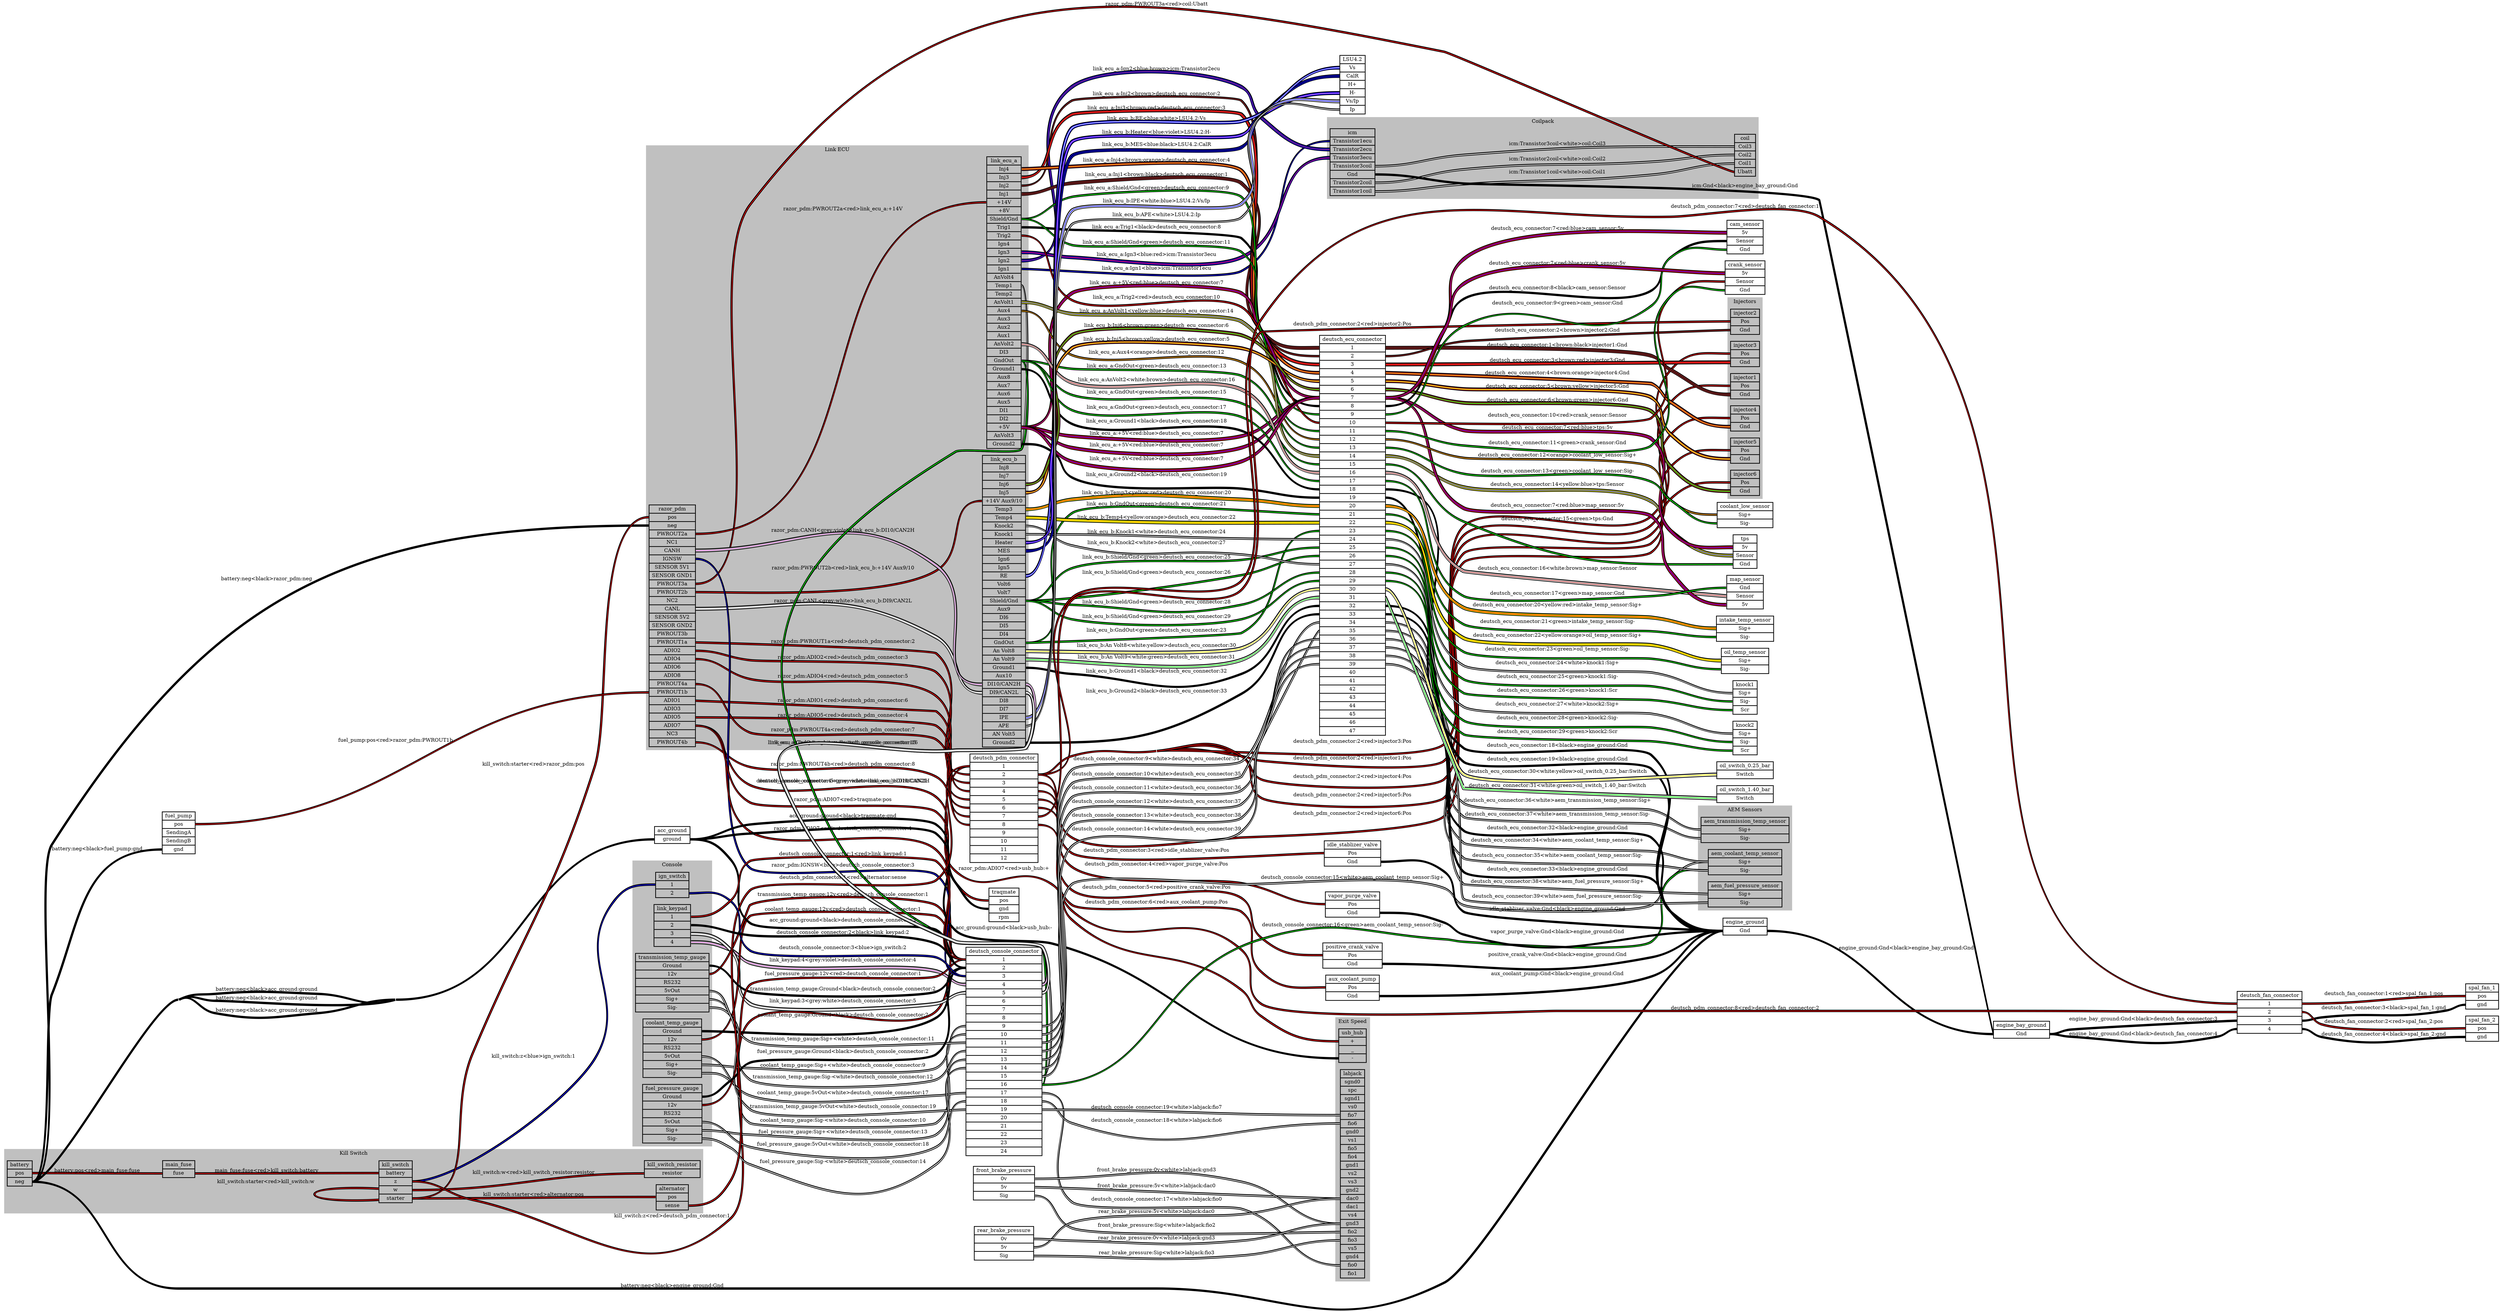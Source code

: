 graph "" {
	graph [bb="0,0,6896,3527",
		concentrate=true,
		rankdir=LR,
		ranksep=1.5
	];
	node [label="\N"];
	subgraph "cluster_Kill Switch" {
		graph [bb="8,3345,1937.5,3519",
			color=grey,
			label="Kill Switch",
			lheight=0.21,
			lp="972.75,3507.5",
			lwidth=1.08,
			style=filled
		];
		battery	[height=0.97222,
			label="battery | <pos> pos | <neg> neg ",
			pos="50.5,3388",
			rects="16,3399.5,85,3422.5 16,3376.5,85,3399.5 16,3353.5,85,3376.5",
			shape=record,
			style=bold,
			width=0.95833];
		main_fuse	[height=0.65278,
			label="main_fuse | <fuse> fuse ",
			pos="489.5,3417",
			rects="445,3417,534,3440 445,3394,534,3417",
			shape=record,
			style=bold,
			width=1.2361];
		battery:pos -- main_fuse:fuse	[color="black:red:black",
			label="battery:pos<red>main_fuse:fuse",
			labeltooltip="battery:pos<red>main_fuse:fuse",
			lp="264.5,3411.5",
			penwidth=2.5,
			pos="85,3388 244.73,3388 284.27,3405 444,3405"];
		kill_switch	[height=1.6111,
			label="kill_switch | <battery> battery | <z> z | <w> w | <starter> starter ",
			pos="1088.5,3411",
			rects="1042.5,3445.5,1134.5,3468.5 1042.5,3422.5,1134.5,3445.5 1042.5,3399.5,1134.5,3422.5 1042.5,3376.5,1134.5,3399.5 1042.5,3353.5,1134.5,\
3376.5",
			shape=record,
			style=bold,
			width=1.2778];
		main_fuse:fuse -- kill_switch:battery	[color="black:red:black",
			label="main_fuse:fuse<red>kill_switch:battery",
			labeltooltip="main_fuse:fuse<red>kill_switch:battery",
			lp="732.5,3434.5",
			penwidth=2.5,
			pos="535,3405 760.48,3405 816.02,3434 1041.5,3434"];
		kill_switch:starter -- kill_switch:w	[color="black:red:black",
			label="kill_switch:starter<red>kill_switch:w",
			labeltooltip="kill_switch:starter<red>kill_switch:w",
			lp="730,3411",
			penwidth=2.5,
			pos="1042.3,3361.1 964.99,3356.7 864.5,3359.7 864.5,3376.5 864.5,3393.3 964.99,3396.3 1042.3,3391.9"];
		alternator	[height=0.97222,
			label="alternator | <pos> pos | <sense> sense ",
			pos="1852.5,3388",
			rects="1808,3399.5,1897,3422.5 1808,3376.5,1897,3399.5 1808,3353.5,1897,3376.5",
			shape=record,
			style=bold,
			width=1.2361];
		kill_switch:starter -- alternator:pos	[color="black:red:black",
			label="kill_switch:starter<red>alternator:pos",
			labeltooltip="kill_switch:starter<red>alternator:pos",
			lp="1469.5,3392.5",
			penwidth=2.5,
			pos="1135.5,3365 1433.9,3365 1508.1,3388 1806.5,3388"];
		kill_switch_resistor	[height=0.65278,
			label="kill_switch_resistor | <resistor> resistor ",
			pos="1852.5,3464",
			rects="1775.5,3464,1929.5,3487 1775.5,3441,1929.5,3464",
			shape=record,
			style=bold,
			width=2.1389];
		kill_switch:w -- kill_switch_resistor:resistor	[color="black:red:black",
			label="kill_switch:w<red>kill_switch_resistor:resistor",
			labeltooltip="kill_switch:w<red>kill_switch_resistor:resistor",
			lp="1469.5,3445.5",
			penwidth=2.5,
			pos="1135.5,3388 1153.3,3388 1756.7,3452 1774.5,3452"];
	}
	subgraph cluster_Injectors {
		graph [bb="4767,2591,4863,3140",
			color=grey,
			label=Injectors,
			lheight=0.21,
			lp="4815,3128.5",
			lwidth=0.89,
			style=filled
		];
		injector1	[height=0.97222,
			label="injector1 | <Pos> Pos | <Gnd> Gnd ",
			pos="4815,3074",
			rects="4775,3085.5,4855,3108.5 4775,3062.5,4855,3085.5 4775,3039.5,4855,3062.5",
			shape=record,
			style=bold,
			width=1.1111];
		injector2	[height=0.97222,
			label="injector2 | <Pos> Pos | <Gnd> Gnd ",
			pos="4815,2986",
			rects="4775,2997.5,4855,3020.5 4775,2974.5,4855,2997.5 4775,2951.5,4855,2974.5",
			shape=record,
			style=bold,
			width=1.1111];
		injector3	[height=0.97222,
			label="injector3 | <Pos> Pos | <Gnd> Gnd ",
			pos="4815,2810",
			rects="4775,2821.5,4855,2844.5 4775,2798.5,4855,2821.5 4775,2775.5,4855,2798.5",
			shape=record,
			style=bold,
			width=1.1111];
		injector4	[height=0.97222,
			label="injector4 | <Pos> Pos | <Gnd> Gnd ",
			pos="4815,2634",
			rects="4775,2645.5,4855,2668.5 4775,2622.5,4855,2645.5 4775,2599.5,4855,2622.5",
			shape=record,
			style=bold,
			width=1.1111];
		injector5	[height=0.97222,
			label="injector5 | <Pos> Pos | <Gnd> Gnd ",
			pos="4815,2898",
			rects="4775,2909.5,4855,2932.5 4775,2886.5,4855,2909.5 4775,2863.5,4855,2886.5",
			shape=record,
			style=bold,
			width=1.1111];
		injector6	[height=0.97222,
			label="injector6 | <Pos> Pos | <Gnd> Gnd ",
			pos="4815,2722",
			rects="4775,2733.5,4855,2756.5 4775,2710.5,4855,2733.5 4775,2687.5,4855,2710.5",
			shape=record,
			style=bold,
			width=1.1111];
	}
	subgraph cluster_Console {
		graph [bb="1743,765,1962,1548",
			color=grey,
			label=Console,
			lheight=0.21,
			lp="1852.5,1536.5",
			lwidth=0.79,
			style=filled
		];
		ign_switch	[height=0.97222,
			label="ign_switch | <1> 1 | <2> 2 ",
			pos="1852.5,1482",
			rects="1806.5,1493.5,1898.5,1516.5 1806.5,1470.5,1898.5,1493.5 1806.5,1447.5,1898.5,1470.5",
			shape=record,
			style=bold,
			width=1.2778];
		link_keypad	[height=1.6111,
			label="link_keypad | <1> 1 | <2> 2 | <3> 3 | <4> 4 ",
			pos="1852.5,1191",
			rects="1802,1225.5,1903,1248.5 1802,1202.5,1903,1225.5 1802,1179.5,1903,1202.5 1802,1156.5,1903,1179.5 1802,1133.5,1903,1156.5",
			shape=record,
			style=bold,
			width=1.4028];
		coolant_temp_gauge	[height=2.25,
			label="coolant_temp_gauge | <Ground> Ground | <12v> 12v | <RS232> RS232 | <5vOut> 5vOut | <Sig+> Sig+ | <Sig-> Sig- ",
			pos="1852.5,1348",
			rects="1771.5,1405.5,1933.5,1428.5 1771.5,1382.5,1933.5,1405.5 1771.5,1359.5,1933.5,1382.5 1771.5,1336.5,1933.5,1359.5 1771.5,1313.5,1933.5,\
1336.5 1771.5,1290.5,1933.5,1313.5 1771.5,1267.5,1933.5,1290.5",
			shape=record,
			style=bold,
			width=2.25];
		transmission_temp_gauge	[height=2.25,
			label="transmission_temp_gauge | <Ground> Ground | <12v> 12v | <RS232> RS232 | <5vOut> 5vOut | <Sig+> Sig+ | <Sig-> Sig- ",
			pos="1852.5,1034",
			rects="1751,1091.5,1954,1114.5 1751,1068.5,1954,1091.5 1751,1045.5,1954,1068.5 1751,1022.5,1954,1045.5 1751,999.5,1954,1022.5 1751,976.5,\
1954,999.5 1751,953.5,1954,976.5",
			shape=record,
			style=bold,
			width=2.8194];
		fuel_pressure_gauge	[height=2.25,
			label="fuel_pressure_gauge | <Ground> Ground | <12v> 12v | <RS232> RS232 | <5vOut> 5vOut | <Sig+> Sig+ | <Sig-> Sig- ",
			pos="1852.5,854",
			rects="1770.5,911.5,1934.5,934.5 1770.5,888.5,1934.5,911.5 1770.5,865.5,1934.5,888.5 1770.5,842.5,1934.5,865.5 1770.5,819.5,1934.5,842.5 \
1770.5,796.5,1934.5,819.5 1770.5,773.5,1934.5,796.5",
			shape=record,
			style=bold,
			width=2.2778];
	}
	subgraph cluster_Coilpack {
		graph [bb="3661,3188,4852,3411",
			color=grey,
			label=Coilpack,
			lheight=0.21,
			lp="4256.5,3399.5",
			lwidth=0.85,
			style=filled
		];
		icm	[height=2.5694,
			label="icm | <Transistor1ecu> Transistor1ecu | <Transistor2ecu> Transistor2ecu | <Transistor3ecu> Transistor3ecu | <Transistor3coil> Transistor3coil | <\
Gnd> Gnd | <Transistor2coil> Transistor2coil | <Transistor1coil> Transistor1coil ",
			pos="3731,3288",
			rects="3669,3357,3793,3380 3669,3334,3793,3357 3669,3311,3793,3334 3669,3288,3793,3311 3669,3265,3793,3288 3669,3242,3793,3265 3669,3219,\
3793,3242 3669,3196,3793,3219",
			shape=record,
			style=bold,
			width=1.7222];
		coil	[height=1.6111,
			label="coil | <Coil3> Coil3 | <Coil2> Coil2 | <Coil1> Coil1 | <Ubatt> Ubatt ",
			pos="4815,3257",
			rects="4786,3291.5,4844,3314.5 4786,3268.5,4844,3291.5 4786,3245.5,4844,3268.5 4786,3222.5,4844,3245.5 4786,3199.5,4844,3222.5",
			shape=record,
			style=bold,
			width=0.80556];
		icm:Transistor3coil -- coil:Coil3	[color="black:white:black",
			label="icm:Transistor3coil<white>coil:Coil3",
			labeltooltip="icm:Transistor3coil<white>coil:Coil3",
			lp="4297,3286.5",
			penwidth=2.5,
			pos="3794,3276 4234.4,3276 4344.6,3280 4785,3280"];
		icm:Transistor1coil -- coil:Coil1	[color="black:white:black",
			label="icm:Transistor1coil<white>coil:Coil1",
			labeltooltip="icm:Transistor1coil<white>coil:Coil1",
			lp="4297,3222.5",
			penwidth=2.5,
			pos="3794,3207 4132.7,3207 4217.7,3199.2 4556,3215 4658,3219.8 4682.9,3234 4785,3234"];
		icm:Transistor2coil -- coil:Coil2	[color="black:white:black",
			label="icm:Transistor2coil<white>coil:Coil2",
			labeltooltip="icm:Transistor2coil<white>coil:Coil2",
			lp="4297,3261.5",
			penwidth=2.5,
			pos="3794,3230 4234.6,3230 4344.4,3257 4785,3257"];
	}
	subgraph "cluster_Exit Speed" {
		graph [bb="3684,8,3779,735",
			color=grey,
			label="Exit Speed",
			lheight=0.21,
			lp="3731.5,723.5",
			lwidth=1.10,
			style=filled
		];
		labjack	[height=8,
			label="labjack | <sgnd0> sgnd0 | < spc>  spc | < sgnd1>  sgnd1 | < vs0>  vs0 | <fio7> fio7 | < fio6>  fio6 | < gnd0>  gnd0 | < vs1>  vs1 | <\
fio5> fio5 | < fio4>  fio4 | < gnd1>  gnd1 | < vs2>  vs2 | <vs3> vs3 | < gnd2>  gnd2 | < dac0>  dac0 | < dac1>  dac1 | <vs4> vs4 | < \
gnd3>  gnd3 | < fio2>  fio2 | < fio3>  fio3 | <vs5> vs5 | < gnd4>  gnd4 | < fio0>  fio0 | < fio1>  fio1 ",
			pos="3731,304",
			rects="3697.5,568.5,3764.5,591.5 3697.5,545.5,3764.5,568.5 3697.5,522.5,3764.5,545.5 3697.5,499.5,3764.5,522.5 3697.5,476.5,3764.5,499.5 \
3697.5,453.5,3764.5,476.5 3697.5,430.5,3764.5,453.5 3697.5,407.5,3764.5,430.5 3697.5,384.5,3764.5,407.5 3697.5,361.5,3764.5,384.5 \
3697.5,338.5,3764.5,361.5 3697.5,315.5,3764.5,338.5 3697.5,292.5,3764.5,315.5 3697.5,269.5,3764.5,292.5 3697.5,246.5,3764.5,269.5 \
3697.5,223.5,3764.5,246.5 3697.5,200.5,3764.5,223.5 3697.5,177.5,3764.5,200.5 3697.5,154.5,3764.5,177.5 3697.5,131.5,3764.5,154.5 \
3697.5,108.5,3764.5,131.5 3697.5,85.5,3764.5,108.5 3697.5,62.5,3764.5,85.5 3697.5,39.5,3764.5,62.5 3697.5,16.5,3764.5,39.5",
			shape=record,
			style=bold,
			width=0.93056];
		usb_hub	[height=1.2917,
			label="usb_hub | <+> + | <_> _ | <-> - ",
			pos="3731,657",
			rects="3693,680,3769,703 3693,657,3769,680 3693,634,3769,657 3693,611,3769,634",
			shape=record,
			style=bold,
			width=1.0556];
	}
	subgraph "cluster_Link ECU" {
		graph [bb="1780.5,1668,2836,3337",
			color=grey,
			label="Link ECU",
			lheight=0.21,
			lp="2308.2,3325.5",
			lwidth=0.96,
			style=filled
		];
		razor_pdm	[height=9.2778,
			label="razor_pdm | <pos> pos | <neg> neg | <PWROUT2a> PWROUT2a | <NC1> NC1 | <CANH> CANH | <IGNSW> IGNSW | <SENSOR 5V1> SENSOR 5V1 | <SENSOR \
GND1> SENSOR GND1 | <PWROUT3a> PWROUT3a | <PWROUT2b> PWROUT2b | <NC2> NC2 | <CANL> CANL | <SENSOR 5V2> SENSOR 5V2 | <SENSOR GND2> \
SENSOR GND2 | <PWROUT3b> PWROUT3b | <PWROUT1a> PWROUT1a | <ADIO2> ADIO2 | <ADIO4> ADIO4 | <ADIO6> ADIO6 | <ADIO8> ADIO8 | <PWROUT4a> \
PWROUT4a | <PWROUT1b> PWROUT1b | <ADIO1> ADIO1 | <ADIO3> ADIO3 | <ADIO5> ADIO5 | <ADIO7> ADIO7 | <NC3> NC3 | <PWROUT4b> PWROUT4b ",
			pos="1852.5,2010",
			rects="1788.5,2320.5,1916.5,2343.5 1788.5,2297.5,1916.5,2320.5 1788.5,2274.5,1916.5,2297.5 1788.5,2251.5,1916.5,2274.5 1788.5,2228.5,1916.5,\
2251.5 1788.5,2205.5,1916.5,2228.5 1788.5,2182.5,1916.5,2205.5 1788.5,2159.5,1916.5,2182.5 1788.5,2136.5,1916.5,2159.5 1788.5,2113.5,\
1916.5,2136.5 1788.5,2090.5,1916.5,2113.5 1788.5,2067.5,1916.5,2090.5 1788.5,2044.5,1916.5,2067.5 1788.5,2021.5,1916.5,2044.5 1788.5,\
1998.5,1916.5,2021.5 1788.5,1975.5,1916.5,1998.5 1788.5,1952.5,1916.5,1975.5 1788.5,1929.5,1916.5,1952.5 1788.5,1906.5,1916.5,1929.5 \
1788.5,1883.5,1916.5,1906.5 1788.5,1860.5,1916.5,1883.5 1788.5,1837.5,1916.5,1860.5 1788.5,1814.5,1916.5,1837.5 1788.5,1791.5,1916.5,\
1814.5 1788.5,1768.5,1916.5,1791.5 1788.5,1745.5,1916.5,1768.5 1788.5,1722.5,1916.5,1745.5 1788.5,1699.5,1916.5,1722.5 1788.5,1676.5,\
1916.5,1699.5",
			shape=record,
			style=bold,
			width=1.7778];
		link_ecu_a	[height=11.194,
			label="link_ecu_a | <Inj4> Inj4 | <Inj3> Inj3 | <Inj2> Inj2 | <Inj1> Inj1 | <+14V> +14V | <+8V> +8V | <Shield/Gnd> Shield/Gnd | <Trig1> \
Trig1 | <Trig2> Trig2 | <Ign4> Ign4 | <Ign3> Ign3 | <Ign2> Ign2 | <Ign1> Ign1 | <AnVolt4> AnVolt4 | <Temp1> Temp1 | <Temp2> Temp2 | <\
AnVolt1> AnVolt1 | <Aux4> Aux4 | <Aux3> Aux3 | <Aux2> Aux2 | <Aux1> Aux1 | <AnVolt2> AnVolt2 | <DI3> DI3 | <GndOut> GndOut | <Ground1> \
Ground1 | <Aux8> Aux8 | <Aux7> Aux7 | <Aux6> Aux6 | <Aux5> Aux5 | <DI1> DI1 | <DI2> DI2 | <+5V> +5V | <AnVolt3> AnVolt3 | <Ground2> \
Ground2 ",
			pos="2768.5,2903",
			rects="2721,3282.5,2816,3305.5 2721,3259.5,2816,3282.5 2721,3236.5,2816,3259.5 2721,3213.5,2816,3236.5 2721,3190.5,2816,3213.5 2721,3167.5,\
2816,3190.5 2721,3144.5,2816,3167.5 2721,3121.5,2816,3144.5 2721,3098.5,2816,3121.5 2721,3075.5,2816,3098.5 2721,3052.5,2816,3075.5 \
2721,3029.5,2816,3052.5 2721,3006.5,2816,3029.5 2721,2983.5,2816,3006.5 2721,2960.5,2816,2983.5 2721,2937.5,2816,2960.5 2721,2914.5,\
2816,2937.5 2721,2891.5,2816,2914.5 2721,2868.5,2816,2891.5 2721,2845.5,2816,2868.5 2721,2822.5,2816,2845.5 2721,2799.5,2816,2822.5 \
2721,2776.5,2816,2799.5 2721,2753.5,2816,2776.5 2721,2730.5,2816,2753.5 2721,2707.5,2816,2730.5 2721,2684.5,2816,2707.5 2721,2661.5,\
2816,2684.5 2721,2638.5,2816,2661.5 2721,2615.5,2816,2638.5 2721,2592.5,2816,2615.5 2721,2569.5,2816,2592.5 2721,2546.5,2816,2569.5 \
2721,2523.5,2816,2546.5 2721,2500.5,2816,2523.5",
			shape=record,
			style=bold,
			width=1.3194];
		razor_pdm:PWROUT2a -- link_ecu_a:"+14V"	[color="black:red:black",
			label="razor_pdm:PWROUT2a<red>link_ecu_a:+14V",
			labeltooltip="razor_pdm:PWROUT2a<red>link_ecu_a:+14V",
			lp="2324,3160.5",
			penwidth=2.5,
			pos="1917.5,2263 2458.6,2263 2178.4,3179 2719.5,3179"];
		link_ecu_b	[height=11.194,
			label="link_ecu_b | <Inj8> Inj8 | <Inj7> Inj7 | <Inj6> Inj6 | <Inj5> Inj5 | <+14V Aux9/10> +14V Aux9/10 | <Temp3> Temp3 | <Temp4> Temp4 | <\
Knock2> Knock2 | <Knock1> Knock1 | <Heater> Heater | <MES> MES | <Ign6> Ign6 | <Ign5> Ign5 | <RE> RE | <Volt6> Volt6 | <Volt7> Volt7 | <\
Shield/Gnd> Shield/Gnd | <Aux9> Aux9 | <DI6> DI6 | <DI5> DI5 | <DI4> DI4 | <GndOut> GndOut | <An Volt8> An Volt8 | <An Volt9> An \
Volt9 | <Ground1> Ground1 | <Aux10> Aux10 | <DI10/CAN2H> DI10/CAN2H | <DI9/CAN2L> DI9/CAN2L | <DI8> DI8 | <DI7> DI7 | <IPE> IPE | <\
APE> APE | <AN Volt5> AN Volt5 | <Ground2> Ground2 ",
			pos="2768.5,2079",
			rects="2709,2458.5,2828,2481.5 2709,2435.5,2828,2458.5 2709,2412.5,2828,2435.5 2709,2389.5,2828,2412.5 2709,2366.5,2828,2389.5 2709,2343.5,\
2828,2366.5 2709,2320.5,2828,2343.5 2709,2297.5,2828,2320.5 2709,2274.5,2828,2297.5 2709,2251.5,2828,2274.5 2709,2228.5,2828,2251.5 \
2709,2205.5,2828,2228.5 2709,2182.5,2828,2205.5 2709,2159.5,2828,2182.5 2709,2136.5,2828,2159.5 2709,2113.5,2828,2136.5 2709,2090.5,\
2828,2113.5 2709,2067.5,2828,2090.5 2709,2044.5,2828,2067.5 2709,2021.5,2828,2044.5 2709,1998.5,2828,2021.5 2709,1975.5,2828,1998.5 \
2709,1952.5,2828,1975.5 2709,1929.5,2828,1952.5 2709,1906.5,2828,1929.5 2709,1883.5,2828,1906.5 2709,1860.5,2828,1883.5 2709,1837.5,\
2828,1860.5 2709,1814.5,2828,1837.5 2709,1791.5,2828,1814.5 2709,1768.5,2828,1791.5 2709,1745.5,2828,1768.5 2709,1722.5,2828,1745.5 \
2709,1699.5,2828,1722.5 2709,1676.5,2828,1699.5",
			shape=record,
			style=bold,
			width=1.6528];
		razor_pdm:CANL -- link_ecu_b:"DI9/CAN2L"	[color="black:grey:white:grey:black",
			label="razor_pdm:CANL<grey:white>link_ecu_b:DI9/CAN2L",
			labeltooltip="razor_pdm:CANL<grey:white>link_ecu_b:DI9/CAN2L",
			lp="2324,2060.5",
			penwidth=2.5,
			pos="1917.5,2056 2218.7,2056 2305.6,2040 2581,1918 2644.6,1889.8 2638,1826 2707.5,1826"];
		razor_pdm:PWROUT2b -- link_ecu_b:"+14V Aux9/10"	[color="black:red:black",
			label="razor_pdm:PWROUT2b<red>link_ecu_b:+14V Aux9/10",
			labeltooltip="razor_pdm:PWROUT2b<red>link_ecu_b:+14V Aux9/10",
			lp="2324,2149.5",
			penwidth=2.5,
			pos="1917.5,2102 2065.2,2102 2454.9,2065.1 2581,2142 2675,2199.3 2597.4,2355 2707.5,2355"];
		razor_pdm:CANH -- link_ecu_b:"DI10/CAN2H"	[color="black:grey:violet:grey:black",
			label="razor_pdm:CANH<grey:violet>link_ecu_b:DI10/CAN2H",
			labeltooltip="razor_pdm:CANH<grey:violet>link_ecu_b:DI10/CAN2H",
			lp="2324,2261.5",
			penwidth=2.5,
			pos="1917.5,2217 2213.6,2217 2342.7,2332.8 2581,2157 2700.1,2069.1 2559.5,1849 2707.5,1849"];
	}
	subgraph "cluster_AEM Sensors" {
		graph [bb="4685.5,2298,4944.5,2583",
			color=grey,
			label="AEM Sensors",
			lheight=0.21,
			lp="4815,2571.5",
			lwidth=1.35,
			style=filled
		];
		aem_coolant_temp_sensor	[height=0.97222,
			label="aem_coolant_temp_sensor | <Sig+> Sig+ | <Sig-> Sig- ",
			pos="4815,2341",
			rects="4713.5,2352.5,4916.5,2375.5 4713.5,2329.5,4916.5,2352.5 4713.5,2306.5,4916.5,2329.5",
			shape=record,
			style=bold,
			width=2.8194];
		aem_transmission_temp_sensor	[height=0.97222,
			label="aem_transmission_temp_sensor | <Sig+> Sig+ | <Sig-> Sig- ",
			pos="4815,2429",
			rects="4693.5,2440.5,4936.5,2463.5 4693.5,2417.5,4936.5,2440.5 4693.5,2394.5,4936.5,2417.5",
			shape=record,
			style=bold,
			width=3.375];
		aem_fuel_pressure_sensor	[height=0.97222,
			label="aem_fuel_pressure_sensor | <Sig+> Sig+ | <Sig-> Sig- ",
			pos="4815,2517",
			rects="4713,2528.5,4917,2551.5 4713,2505.5,4917,2528.5 4713,2482.5,4917,2505.5",
			shape=record,
			style=bold,
			width=2.8333];
	}
	battery:neg -- razor_pdm:neg	[color="black:black:black",
		label="battery:neg<black>razor_pdm:neg",
		labeltooltip="battery:neg<black>razor_pdm:neg",
		lp="732.5,3225.5",
		penwidth=2.5,
		pos="85,3365 678.89,3365 726.34,2960.9 1301,2811 1373.7,2792 1579.6,2830.3 1638,2783 1817.3,2637.8 1556.8,2286 1787.5,2286"];
	engine_ground	[height=0.65278,
		label="engine_ground | <Gnd> Gnd ",
		pos="4815,1119",
		rects="4754,1119,4876,1142 4754,1096,4876,1119",
		shape=record,
		style=bold,
		width=1.6944];
	battery:neg -- engine_ground:Gnd	[color="black:black:black",
		label="battery:neg<black>engine_ground:Gnd",
		labeltooltip="battery:neg<black>engine_ground:Gnd",
		lp="1852.5,491.5",
		penwidth=2.5,
		pos="50.5,3352 50.5,2976.4 72.181,2033.6 139,1664 230.93,1155.5 -27.882,575.42 488.5,555;490.5,555 649.74,437.79 944.13,484 1087.5,484 \
1087.5,484 1087.5,484 2325,484 2582.1,484 2690,379.55 2902,525 2948.6,556.95 2911.4,605.4 2956,640 3239.8,860.11 4240.7,696.9 4556,\
869 4676.5,934.79 4615.7,1107 4753,1107"];
	acc_ground	[height=0.65278,
		label="acc_ground | <ground> ground ",
		pos="1852.5,572",
		rects="1803.5,572,1901.5,595 1803.5,549,1901.5,572",
		shape=record,
		style=bold,
		width=1.3611];
	battery:neg -- acc_ground:ground	[color="black:black:black",
		label="battery:neg<black>acc_ground:ground",
		labeltooltip="battery:neg<black>acc_ground:ground",
		lp="732.5,559.5",
		penwidth=2.5,
		pos="490.5,555 755.66,545.33 822.17,555 1087.5,555"];
	battery:neg -- acc_ground:ground	[color="black:black:black",
		label="battery:neg<black>acc_ground:ground",
		labeltooltip="battery:neg<black>acc_ground:ground",
		lp="732.5,538.5",
		penwidth=2.5,
		pos="490.5,555 535.53,553.29 544.26,536.37 589,531 715.65,515.79 748.65,523.8 876,531 970.45,536.34 992.9,554.87 1087.5,555;1089.5,555 \
1406.2,553.37 1485.5,559.99 1802,560"];
	battery:neg -- acc_ground:ground	[color="black:black:black",
		label="battery:neg<black>acc_ground:ground",
		labeltooltip="battery:neg<black>acc_ground:ground",
		lp="732.5,583.5",
		penwidth=2.5,
		pos="490.5,555 534.83,553.63 544.79,567.43 589,571 716.14,581.26 748.54,575.81 876,571 970.2,567.44 993.23,555.24 1087.5,555"];
	fuel_pump	[height=1.6111,
		label="fuel_pump | <pos> pos | <SendingA> SendingA | <SendingB> SendingB | <gnd> gnd ",
		pos="489.5,1701",
		rects="444,1735.5,535,1758.5 444,1712.5,535,1735.5 444,1689.5,535,1712.5 444,1666.5,535,1689.5 444,1643.5,535,1666.5",
		shape=record,
		style=bold,
		width=1.2639];
	battery:neg -- fuel_pump:gnd	[color="black:black:black",
		label="battery:neg<black>fuel_pump:gnd",
		labeltooltip="battery:neg<black>fuel_pump:gnd",
		lp="264.5,2106.5",
		penwidth=2.5,
		pos="50.5,3352 50.5,2964.9 56.883,1655 444,1655"];
	kill_switch:starter -- razor_pdm:pos	[color="black:red:black",
		label="kill_switch:starter<red>razor_pdm:pos",
		labeltooltip="kill_switch:starter<red>razor_pdm:pos",
		lp="1469.5,3336.5",
		penwidth=2.5,
		pos="1135.5,3365 1467.9,3365 1474.8,3100.6 1638,2811 1752.3,2608.2 1554.7,2309 1787.5,2309"];
	kill_switch:z -- ign_switch:1	[color="black:blue:black",
		label="kill_switch:z<blue>ign_switch:1",
		labeltooltip="kill_switch:z<blue>ign_switch:1",
		lp="1469.5,2799.5",
		penwidth=2.5,
		pos="1135.5,3411 1420.3,3411 1217.5,3064.3 1301,2792 1483.9,2195.5 1181.6,1482 1805.5,1482"];
	deutsch_pdm_connector	[height=4.1667,
		label="deutsch_pdm_connector | <1> 1 | <2> 2 | <3> 3 | <4> 4 | <5> 5 | <6> 6 | <7> 7 | <8> 8 | <9> 9 | <10> 10 | <11> 11 | <12> 12 ",
		pos="2768.5,1470",
		rects="2674.5,1596.5,2862.5,1619.5 2674.5,1573.5,2862.5,1596.5 2674.5,1550.5,2862.5,1573.5 2674.5,1527.5,2862.5,1550.5 2674.5,1504.5,2862.5,\
1527.5 2674.5,1481.5,2862.5,1504.5 2674.5,1458.5,2862.5,1481.5 2674.5,1435.5,2862.5,1458.5 2674.5,1412.5,2862.5,1435.5 2674.5,1389.5,\
2862.5,1412.5 2674.5,1366.5,2862.5,1389.5 2674.5,1343.5,2862.5,1366.5 2674.5,1320.5,2862.5,1343.5",
		shape=record,
		style=bold,
		width=2.6111];
	kill_switch:z -- deutsch_pdm_connector:1	[color="black:red:black",
		label="kill_switch:z<red>deutsch_pdm_connector:1",
		labeltooltip="kill_switch:z<red>deutsch_pdm_connector:1",
		lp="1852.5,753.5",
		penwidth=2.5,
		pos="1135.5,3411 1347.9,3411 1242.2,1711 1301,1507 1406.3,1141.6 1367.4,944.13 1692,746 1813.8,671.66 1908.8,648.53 2013,746 2144.7,869.25 \
1938.2,1429.6 2067,1556 2091.1,1579.6 2639.8,1585 2673.5,1585"];
	razor_pdm:PWROUT3a -- coil:Ubatt	[color="black:red:black",
		label="razor_pdm:PWROUT3a<red>coil:Ubatt",
		labeltooltip="razor_pdm:PWROUT3a<red>coil:Ubatt",
		lp="3190,1674.5",
		penwidth=2.5,
		pos="1917.5,2125 2031,2125 1967.4,1972.4 2067,1918 2167.4,1863.2 2493.1,1963.2 2581,1890 2659.4,1824.8 2554.9,1730.1 2635,1667 2635,1667 \
3424,1667 3424,1667 3449.3,1662.3 3452.7,1650.7 3478,1646 3533.3,1635.6 3943.3,1607.3 3984,1646 4070.4,1728.2 3955.5,2631.8 4038,\
2718 4117.9,2801.5 4472.9,2686.6 4556,2767 4692.8,2899.5 4474.1,3058.6 4610,3192 4665.8,3246.8 4706.8,3211 4785,3211"];
	razor_pdm:ADIO7 -- usb_hub:"+"	[color="black:red:black",
		label="razor_pdm:ADIO7<red>usb_hub:+",
		labeltooltip="razor_pdm:ADIO7<red>usb_hub:+",
		lp="2768.5,1303.5",
		penwidth=2.5,
		pos="1917.5,1734 2047.3,1734 1955.9,1550.2 2067,1483 2164.9,1423.8 2489.9,1524.1 2581,1455 2640.5,1409.9 2577.4,1343.4 2635,1296 2727.4,\
1219.9 2816.5,1343.8 2902,1260 3014.1,1150.1 2845.5,1022.5 2956,911 3104.3,761.23 3237.8,932.79 3424,834 3454.8,817.65 3450,797.84 \
3478,777 3563.5,713.39 3585.5,669 3692,669"];
	razor_pdm:PWROUT1a -- deutsch_pdm_connector:2	[color="black:red:black",
		label="razor_pdm:PWROUT1a<red>deutsch_pdm_connector:2",
		labeltooltip="razor_pdm:PWROUT1a<red>deutsch_pdm_connector:2",
		lp="2324,1882.5",
		penwidth=2.5,
		pos="1917.5,1964 1994.8,1964 1992.9,1897.2 2067,1875 2121.8,1858.6 2536.8,1888.2 2581,1852 2685.7,1766.3 2538.2,1562 2673.5,1562"];
	razor_pdm:ADIO2 -- deutsch_pdm_connector:3	[color="black:red:black",
		label="razor_pdm:ADIO2<red>deutsch_pdm_connector:3",
		labeltooltip="razor_pdm:ADIO2<red>deutsch_pdm_connector:3",
		lp="2324,1840.5",
		penwidth=2.5,
		pos="1917.5,1941 1999.5,1941 1989.5,1859.7 2067,1833 2121,1814.4 2535.8,1849 2581,1814 2683,1735.1 2544.5,1539 2673.5,1539"];
	razor_pdm:ADIO5 -- deutsch_pdm_connector:4	[color="black:red:black",
		label="razor_pdm:ADIO5<red>deutsch_pdm_connector:4",
		labeltooltip="razor_pdm:ADIO5<red>deutsch_pdm_connector:4",
		lp="2324,1798.5",
		penwidth=2.5,
		pos="1917.5,1757 1984.5,1757 2000.2,1771.8 2067,1776 2124,1779.6 2534.3,1808.9 2581,1776 2681.2,1705.3 2550.8,1516 2673.5,1516"];
	razor_pdm:ADIO4 -- deutsch_pdm_connector:5	[color="black:red:black",
		label="razor_pdm:ADIO4<red>deutsch_pdm_connector:5",
		labeltooltip="razor_pdm:ADIO4<red>deutsch_pdm_connector:5",
		lp="2324,1764.5",
		penwidth=2.5,
		pos="1917.5,1918 2015.1,1918 1978.2,1797.7 2067,1757 2119,1733.2 2534.6,1771.4 2581,1738 2675.5,1670.1 2557.1,1493 2673.5,1493"];
	razor_pdm:ADIO1 -- deutsch_pdm_connector:6	[color="black:red:black",
		label="razor_pdm:ADIO1<red>deutsch_pdm_connector:6",
		labeltooltip="razor_pdm:ADIO1<red>deutsch_pdm_connector:6",
		lp="2324,1612.5",
		penwidth=2.5,
		pos="1917.5,1803 2027.8,1803 1969.5,1656.4 2067,1605 2168.1,1551.7 2478.6,1631.9 2581,1581 2638.5,1552.4 2609.3,1470 2673.5,1470"];
	razor_pdm:PWROUT4a -- deutsch_pdm_connector:7	[color="black:red:black",
		label="razor_pdm:PWROUT4a<red>deutsch_pdm_connector:7",
		labeltooltip="razor_pdm:PWROUT4a<red>deutsch_pdm_connector:7",
		lp="2324,1726.5",
		penwidth=2.5,
		pos="1917.5,1849 2005.6,1849 1985.1,1751.4 2067,1719 2120.2,1698 2534.8,1733.6 2581,1700 2677.8,1629.6 2553.8,1447 2673.5,1447"];
	razor_pdm:PWROUT4b -- deutsch_pdm_connector:8	[color="black:red:black",
		label="razor_pdm:PWROUT4b<red>deutsch_pdm_connector:8",
		labeltooltip="razor_pdm:PWROUT4b<red>deutsch_pdm_connector:8",
		lp="2324,1510.5",
		penwidth=2.5,
		pos="1917.5,1688 2023.2,1688 1972.6,1550.7 2067,1503 2169,1451.4 2471.6,1513.2 2581,1480 2627,1466 2625.4,1424 2673.5,1424"];
	deutsch_console_connector	[height=8,
		label="deutsch_console_connector | <1> 1 | <2> 2 | <3> 3 | <4> 4 | <5> 5 | <6> 6 | <7> 7 | <8> 8 | <9> 9 | <10> 10 | <11> 11 | <12> 12 | <\
13> 13 | <14> 14 | <15> 15 | <16> 16 | <17> 17 | <18> 18 | <19> 19 | <20> 20 | <21> 21 | <22> 22 | <23> 23 | <24> 24 ",
		pos="2768.5,963",
		rects="2663.5,1227.5,2873.5,1250.5 2663.5,1204.5,2873.5,1227.5 2663.5,1181.5,2873.5,1204.5 2663.5,1158.5,2873.5,1181.5 2663.5,1135.5,2873.5,\
1158.5 2663.5,1112.5,2873.5,1135.5 2663.5,1089.5,2873.5,1112.5 2663.5,1066.5,2873.5,1089.5 2663.5,1043.5,2873.5,1066.5 2663.5,1020.5,\
2873.5,1043.5 2663.5,997.5,2873.5,1020.5 2663.5,974.5,2873.5,997.5 2663.5,951.5,2873.5,974.5 2663.5,928.5,2873.5,951.5 2663.5,905.5,\
2873.5,928.5 2663.5,882.5,2873.5,905.5 2663.5,859.5,2873.5,882.5 2663.5,836.5,2873.5,859.5 2663.5,813.5,2873.5,836.5 2663.5,790.5,\
2873.5,813.5 2663.5,767.5,2873.5,790.5 2663.5,744.5,2873.5,767.5 2663.5,721.5,2873.5,744.5 2663.5,698.5,2873.5,721.5 2663.5,675.5,\
2873.5,698.5",
		shape=record,
		style=bold,
		width=2.9167];
	razor_pdm:IGNSW -- deutsch_console_connector:3	[color="black:blue:black",
		label="razor_pdm:IGNSW<blue>deutsch_console_connector:3",
		labeltooltip="razor_pdm:IGNSW<blue>deutsch_console_connector:3",
		lp="2324,1569.5",
		penwidth=2.5,
		pos="1917.5,2194 2206.1,2194 1848.5,1750.6 2067,1562 2153.8,1487.1 2495,1593.8 2581,1518 2700.1,1412.9 2503.6,1170 2662.5,1170"];
	razor_pdm:ADIO7 -- deutsch_console_connector:1	[color="black:red:black",
		label="razor_pdm:ADIO7<red>deutsch_console_connector:1",
		labeltooltip="razor_pdm:ADIO7<red>deutsch_console_connector:1",
		lp="2324,1447.5",
		penwidth=2.5,
		pos="1917.5,1734 2008.8,1734 1971.9,1633.6 2013,1552 2037.8,1502.6 2020.9,1470.4 2067,1440 2114.7,1408.5 2535,1451 2581,1417 2658.5,1359.7 \
2566.1,1216 2662.5,1216"];
	traqmate	[height=1.2917,
		label="traqmate | <pos> pos | <gnd> gnd | <rpm> rpm ",
		pos="2768.5,610",
		rects="2727,633,2810,656 2727,610,2810,633 2727,587,2810,610 2727,564,2810,587",
		shape=record,
		style=bold,
		width=1.1528];
	razor_pdm:ADIO7 -- traqmate:pos	[color="black:red:black",
		label="razor_pdm:ADIO7<red>traqmate:pos",
		labeltooltip="razor_pdm:ADIO7<red>traqmate:pos",
		lp="2324,1215.5",
		penwidth=2.5,
		pos="1917.5,1734 2008.8,1734 1984.3,1638.7 2013,1552 2037.3,1478.5 2009.1,1259.4 2067,1208 2109.7,1170.1 2539.3,1228.1 2581,1189 2666.3,\
1109.1 2568,761.73 2635,666 2660.6,629.36 2680.8,622 2725.5,622"];
	link_ecu_a:Ign1 -- icm:Transistor1ecu	[color="black:blue:black",
		label="link_ecu_a:Ign1<blue>icm:Transistor1ecu",
		labeltooltip="link_ecu_a:Ign1<blue>icm:Transistor1ecu",
		lp="3190,3427.5",
		penwidth=2.5,
		pos="2817.5,2995 2982.3,2995 2819.9,3246.1 2956,3339 3217.4,3517.4 3351.5,3346 3668,3346"];
	link_ecu_a:Ign2 -- icm:Transistor2ecu	[color="black:blue:brown:blue:black",
		label="link_ecu_a:Ign2<blue:brown>icm:Transistor2ecu",
		labeltooltip="link_ecu_a:Ign2<blue:brown>icm:Transistor2ecu",
		lp="3190,3325.5",
		penwidth=2.5,
		pos="2817.5,3018 2957.5,3018 2838.4,3225 2956,3301 2972.6,3311.7 3648.2,3323 3668,3323"];
	link_ecu_a:Ign3 -- icm:Transistor3ecu	[color="black:blue:red:blue:black",
		label="link_ecu_a:Ign3<blue:red>icm:Transistor3ecu",
		labeltooltip="link_ecu_a:Ign3<blue:red>icm:Transistor3ecu",
		lp="3190,3103.5",
		penwidth=2.5,
		pos="2817.5,3041 2880.7,3041 2893.4,3064.3 2956,3073 3059.1,3087.3 3327,3058.1 3424,3096 3555.6,3147.5 3526.6,3300 3668,3300"];
	link_ecu_a:Temp1 -- deutsch_console_connector:15	[color="black:white:black",
		label="link_ecu_a:Temp1<white>deutsch_console_connector:15",
		labeltooltip="link_ecu_a:Temp1<white>deutsch_console_connector:15",
		lp="2324,1691",
		penwidth=2.5,
		pos="2817.5,2949 2842.6,2949 2833.4,2516 2816,2498 2802,2483.5 2652.1,2501.5 2635,2491 2291.8,2280 2296,2088.5 2195,1698.5 2126.2,1432.7 \
2383.2,1374.3 2635,1265 2659.4,1254.4 2855.3,1270.3 2873.5,1251 2900.8,1222.2 2914.2,894 2874.5,894"];
	link_ecu_a:GndOut -- deutsch_console_connector:16	[color="black:green:black",
		label="link_ecu_a:GndOut<green>deutsch_console_connector:16",
		labeltooltip="link_ecu_a:GndOut<green>deutsch_console_connector:16",
		lp="2324,1691",
		penwidth=2.5,
		pos="2817.5,2742 2844.6,2742 2834.9,2517.5 2816,2498 2802,2483.5 2652.1,2501.5 2635,2491 2286.8,2276.9 2033.9,2059.1 2195,1683.5 2301.4,\
1435.5 2387.4,1372.5 2635,1265 2659.4,1254.4 2855.3,1270.3 2873.5,1251 2888,1235.7 2895.6,871 2874.5,871"];
	deutsch_ecu_connector	[height=15.347,
		label="deutsch_ecu_connector | <1> 1 | <2> 2 | <3> 3 | <4> 4 | <5> 5 | <6> 6 | <7> 7 | <8> 8 | <9> 9 | <10> 10 | <11> 11 | <12> 12 | <13> \
13 | <14> 14 | <15> 15 | <16> 16 | <17> 17 | <18> 18 | <19> 19 | <20> 20 | <21> 21 | <22> 22 | <23> 23 | <24> 24 | <25> 25 | <26> \
26 | <27> 27 | <28> 28 | <29> 29 | <30> 30 | <31> 31 | <32> 32 | <33> 33 | <34> 34 | <35> 35 | <36> 36 | <37> 37 | <38> 38 | <39> \
39 | <40> 40 | <41> 41 | <42> 42 | <43> 43 | <44> 44 | <45> 45 | <46> 46 | <47> 47 ",
		pos="3731,2388",
		rects="3640,2917,3822,2940 3640,2894,3822,2917 3640,2871,3822,2894 3640,2848,3822,2871 3640,2825,3822,2848 3640,2802,3822,2825 3640,2779,\
3822,2802 3640,2756,3822,2779 3640,2733,3822,2756 3640,2710,3822,2733 3640,2687,3822,2710 3640,2664,3822,2687 3640,2641,3822,2664 \
3640,2618,3822,2641 3640,2595,3822,2618 3640,2572,3822,2595 3640,2549,3822,2572 3640,2526,3822,2549 3640,2503,3822,2526 3640,2480,\
3822,2503 3640,2457,3822,2480 3640,2434,3822,2457 3640,2411,3822,2434 3640,2388,3822,2411 3640,2365,3822,2388 3640,2342,3822,2365 \
3640,2319,3822,2342 3640,2296,3822,2319 3640,2273,3822,2296 3640,2250,3822,2273 3640,2227,3822,2250 3640,2204,3822,2227 3640,2181,\
3822,2204 3640,2158,3822,2181 3640,2135,3822,2158 3640,2112,3822,2135 3640,2089,3822,2112 3640,2066,3822,2089 3640,2043,3822,2066 \
3640,2020,3822,2043 3640,1997,3822,2020 3640,1974,3822,1997 3640,1951,3822,1974 3640,1928,3822,1951 3640,1905,3822,1928 3640,1882,\
3822,1905 3640,1859,3822,1882 3640,1836,3822,1859",
		shape=record,
		style=bold,
		width=2.5278];
	link_ecu_a:Inj1 -- deutsch_ecu_connector:1	[color="black:brown:black:brown:black",
		label="link_ecu_a:Inj1<brown:black>deutsch_ecu_connector:1",
		labeltooltip="link_ecu_a:Inj1<brown:black>deutsch_ecu_connector:1",
		lp="3190,3212.5",
		penwidth=2.5,
		pos="2817.5,3202 2884.9,3202 3363.9,3217.6 3424,3187 3564.1,3115.6 3481.7,2906 3639,2906"];
	link_ecu_a:Inj2 -- deutsch_ecu_connector:2	[color="black:brown:black",
		label="link_ecu_a:Inj2<brown>deutsch_ecu_connector:2",
		labeltooltip="link_ecu_a:Inj2<brown>deutsch_ecu_connector:2",
		lp="3190,3175.5",
		penwidth=2.5,
		pos="2817.5,3225 2884.1,3225 2891,3182.2 2956,3168 3006.8,3156.9 3377.5,3172.4 3424,3149 3559.8,3080.7 3487,2883 3639,2883"];
	link_ecu_a:Inj3 -- deutsch_ecu_connector:3	[color="black:brown:red:brown:black",
		label="link_ecu_a:Inj3<brown:red>deutsch_ecu_connector:3",
		labeltooltip="link_ecu_a:Inj3<brown:red>deutsch_ecu_connector:3",
		lp="3190,3282.5",
		penwidth=2.5,
		pos="2817.5,3248 2879.4,3248 2894.2,3259.7 2956,3263 3007.9,3265.8 3379.4,3289.8 3424,3263 3511,3210.8 3537.5,2860 3639,2860"];
	link_ecu_a:Inj4 -- deutsch_ecu_connector:4	[color="black:brown:orange:brown:black",
		label="link_ecu_a:Inj4<brown:orange>deutsch_ecu_connector:4",
		labeltooltip="link_ecu_a:Inj4<brown:orange>deutsch_ecu_connector:4",
		lp="3190,3251.5",
		penwidth=2.5,
		pos="2817.5,3271 2880.2,3271 2893.7,3251.4 2956,3244 3007.7,3237.9 3379.7,3251.3 3424,3224 3591.4,3120.6 3442.2,2837 3639,2837"];
	link_ecu_a:Trig1 -- deutsch_ecu_connector:8	[color="black:black:black",
		label="link_ecu_a:Trig1<black>deutsch_ecu_connector:8",
		labeltooltip="link_ecu_a:Trig1<black>deutsch_ecu_connector:8",
		lp="3190,2989.5",
		penwidth=2.5,
		pos="2817.5,3110 2901.3,3110 2878.7,3014.5 2956,2982 3052,2941.7 3328.8,3001.1 3424,2959 3547.3,2904.5 3504.2,2745 3639,2745"];
	link_ecu_a:"+5V" -- deutsch_ecu_connector:7	[color="black:red:blue:red:black",
		label="link_ecu_a:+5V<red:blue>deutsch_ecu_connector:7",
		labeltooltip="link_ecu_a:+5V<red:blue>deutsch_ecu_connector:7",
		lp="3190,3023.5",
		penwidth=2.5,
		pos="2817.5,2558 3022.1,2558 2791,2876 2956,2997 2997.9,3027.7 3376.3,3017.7 3424,2997 3552.1,2941.5 3499.4,2768 3639,2768"];
	link_ecu_a:"Shield/Gnd" -- deutsch_ecu_connector:9	[color="black:green:black",
		label="link_ecu_a:Shield/Gnd<green>deutsch_ecu_connector:9",
		labeltooltip="link_ecu_a:Shield/Gnd<green>deutsch_ecu_connector:9",
		lp="3190,3136.5",
		penwidth=2.5,
		pos="2817.5,3133 2834.4,3133 3409.6,3119.8 3424,3111 3592.3,3007.6 3441.5,2722 3639,2722"];
	link_ecu_a:Trig2 -- deutsch_ecu_connector:10	[color="black:red:black",
		label="link_ecu_a:Trig2<red>deutsch_ecu_connector:10",
		labeltooltip="link_ecu_a:Trig2<red>deutsch_ecu_connector:10",
		lp="3190,2833.5",
		penwidth=2.5,
		pos="2817.5,3087 2948.8,3087 2844.9,2896 2956,2826 3000,2798.3 3373.6,2820 3424,2807 3527.5,2780.2 3532.1,2699 3639,2699"];
	link_ecu_a:"+5V" -- deutsch_ecu_connector:7	[color="black:red:blue:red:black",
		label="link_ecu_a:+5V<red:blue>deutsch_ecu_connector:7",
		labeltooltip="link_ecu_a:+5V<red:blue>deutsch_ecu_connector:7",
		lp="3190,2533.5",
		penwidth=2.5,
		pos="2817.5,2558 2880.7,2558 2893.2,2533.2 2956,2526 3059.3,2514.2 3329.1,2483.4 3424,2526 3555.2,2585 3495.1,2768 3639,2768"];
	link_ecu_a:"Shield/Gnd" -- deutsch_ecu_connector:11	[color="black:green:black",
		label="link_ecu_a:Shield/Gnd<green>deutsch_ecu_connector:11",
		labeltooltip="link_ecu_a:Shield/Gnd<green>deutsch_ecu_connector:11",
		lp="3190,2947.5",
		penwidth=2.5,
		pos="2817.5,3133 2923.1,3133 2863.2,2990.3 2956,2940 3047.5,2890.4 3330.1,2963.9 3424,2919 3554.1,2856.8 3494.8,2676 3639,2676"];
	link_ecu_a:Aux4 -- deutsch_ecu_connector:12	[color="black:orange:black",
		label="link_ecu_a:Aux4<orange>deutsch_ecu_connector:12",
		labeltooltip="link_ecu_a:Aux4<orange>deutsch_ecu_connector:12",
		lp="3190,2761.5",
		penwidth=2.5,
		pos="2817.5,2880 2900.7,2880 2879.1,2785.9 2956,2754 3052.2,2714.1 3321.9,2751.5 3424,2731 3523.7,2710.9 3537.4,2653 3639,2653"];
	link_ecu_a:GndOut -- deutsch_ecu_connector:13	[color="black:green:black",
		label="link_ecu_a:GndOut<green>deutsch_ecu_connector:13",
		labeltooltip="link_ecu_a:GndOut<green>deutsch_ecu_connector:13",
		lp="3190,2719.5",
		penwidth=2.5,
		pos="2817.5,2742 2880.5,2742 2893.5,2720 2956,2712 3162.5,2685.6 3218.6,2726.7 3424,2693 3522.3,2676.9 3539.4,2630 3639,2630"];
	link_ecu_a:AnVolt1 -- deutsch_ecu_connector:14	[color="black:yellow:blue:yellow:black",
		label="link_ecu_a:AnVolt1<yellow:blue>deutsch_ecu_connector:14",
		labeltooltip="link_ecu_a:AnVolt1<yellow:blue>deutsch_ecu_connector:14",
		lp="3190,2795.5",
		penwidth=2.5,
		pos="2817.5,2903 2897.5,2903 2881.3,2816.7 2956,2788 3053.2,2750.7 3326,2804 3424,2769 3536.7,2728.7 3519.4,2607 3639,2607"];
	link_ecu_a:"+5V" -- deutsch_ecu_connector:7	[color="black:red:blue:red:black",
		label="link_ecu_a:+5V<red:blue>deutsch_ecu_connector:7",
		labeltooltip="link_ecu_a:+5V<red:blue>deutsch_ecu_connector:7",
		lp="3190,2492.5",
		penwidth=2.5,
		pos="2817.5,2558 2887.1,2558 2888.5,2501.7 2956,2485 3006.5,2472.5 3377.4,2461.9 3424,2485 3565.5,2555.2 3481,2768 3639,2768"];
	link_ecu_a:GndOut -- deutsch_ecu_connector:15	[color="black:green:black",
		label="link_ecu_a:GndOut<green>deutsch_ecu_connector:15",
		labeltooltip="link_ecu_a:GndOut<green>deutsch_ecu_connector:15",
		lp="3190,2681.5",
		penwidth=2.5,
		pos="2817.5,2742 2886.1,2742 2889.5,2690.9 2956,2674 3056.9,2648.4 3321.6,2673.6 3424,2655 3523,2637 3538.4,2584 3639,2584"];
	link_ecu_a:AnVolt2 -- deutsch_ecu_connector:16	[color="black:white:brown:white:black",
		label="link_ecu_a:AnVolt2<white:brown>deutsch_ecu_connector:16",
		labeltooltip="link_ecu_a:AnVolt2<white:brown>deutsch_ecu_connector:16",
		lp="3190,2643.5",
		penwidth=2.5,
		pos="2817.5,2788 2908.9,2788 2873.2,2674.6 2956,2636 3003.2,2614 3372.5,2624.7 3424,2617 3521.7,2602.5 3540.3,2561 3639,2561"];
	link_ecu_a:"+5V" -- deutsch_ecu_connector:7	[color="black:red:blue:red:black",
		label="link_ecu_a:+5V<red:blue>deutsch_ecu_connector:7",
		labeltooltip="link_ecu_a:+5V<red:blue>deutsch_ecu_connector:7",
		lp="3190,3052.5",
		penwidth=2.5,
		pos="2817.5,2558 3038.3,2558 2779.5,2902.4 2956,3035 2976.8,3050.6 3400.5,3046.2 3424,3035 3561.4,2969.2 3486.6,2768 3639,2768"];
	link_ecu_a:GndOut -- deutsch_ecu_connector:17	[color="black:green:black",
		label="link_ecu_a:GndOut<green>deutsch_ecu_connector:17",
		labeltooltip="link_ecu_a:GndOut<green>deutsch_ecu_connector:17",
		lp="3190,2605.5",
		penwidth=2.5,
		pos="2817.5,2742 2906.3,2742 2875,2634.4 2956,2598 3003.5,2576.6 3372.3,2584.9 3424,2579 3520.6,2567.9 3541.7,2538 3639,2538"];
	link_ecu_a:Ground1 -- deutsch_ecu_connector:18	[color="black:black:black",
		label="link_ecu_a:Ground1<black>deutsch_ecu_connector:18",
		labeltooltip="link_ecu_a:Ground1<black>deutsch_ecu_connector:18",
		lp="3190,2567.5",
		penwidth=2.5,
		pos="2817.5,2719 2911.2,2719 2871.5,2600.5 2956,2560 3002.9,2537.5 3372.1,2545.2 3424,2541 3519.9,2533.3 3542.7,2515 3639,2515"];
	link_ecu_a:Ground2 -- deutsch_ecu_connector:19	[color="black:black:black",
		label="link_ecu_a:Ground2<black>deutsch_ecu_connector:19",
		labeltooltip="link_ecu_a:Ground2<black>deutsch_ecu_connector:19",
		lp="3190,2459.5",
		penwidth=2.5,
		pos="2817.5,2512 2856.2,2512 2866.9,2507.3 2902,2491 2928.9,2478.5 2927.8,2461.1 2956,2452 3055,2420 3320.4,2442.4 3424,2452 3520.8,2460.9 \
3541.8,2492 3639,2492"];
	link_ecu_b:Inj5 -- deutsch_ecu_connector:5	[color="black:brown:yellow:brown:black",
		label="link_ecu_b:Inj5<brown:yellow>deutsch_ecu_connector:5",
		labeltooltip="link_ecu_b:Inj5<brown:yellow>deutsch_ecu_connector:5",
		lp="3190,2907.5",
		penwidth=2.5,
		pos="2829.5,2378 2889.2,2378 2881.3,2435 2902,2491 2932.5,2573.5 2889.7,2825.2 2956,2883 2995.2,2917.2 3372.6,2891 3424,2883 3523.1,2867.5 \
3538.6,2814 3639,2814"];
	link_ecu_b:Inj6 -- deutsch_ecu_connector:6	[color="black:brown:green:brown:black",
		label="link_ecu_b:Inj6<brown:green>deutsch_ecu_connector:6",
		labeltooltip="link_ecu_b:Inj6<brown:green>deutsch_ecu_connector:6",
		lp="3190,2868.5",
		penwidth=2.5,
		pos="2829.5,2401 2880.9,2401 2881.3,2444 2902,2491 2966.1,2636.7 2835.3,2741.3 2956,2845 2995.4,2878.9 3372.4,2851.4 3424,2845 3521.8,\
2832.9 3540.5,2791 3639,2791"];
	link_ecu_b:Temp3 -- deutsch_ecu_connector:20	[color="black:yellow:red:yellow:black",
		label="link_ecu_b:Temp3<yellow:red>deutsch_ecu_connector:20",
		labeltooltip="link_ecu_b:Temp3<yellow:red>deutsch_ecu_connector:20",
		lp="3190,2419.5",
		penwidth=2.5,
		pos="2829.5,2332 2891.2,2332 2896,2374.6 2956,2389 3158.5,2437.7 3218.2,2380 3424,2412 3521.7,2427.2 3540.1,2469 3639,2469"];
	link_ecu_b:GndOut -- deutsch_ecu_connector:21	[color="black:green:black",
		label="link_ecu_b:GndOut<green>deutsch_ecu_connector:21",
		labeltooltip="link_ecu_b:GndOut<green>deutsch_ecu_connector:21",
		lp="3190,2039.5",
		penwidth=2.5,
		pos="2829.5,1964 2889.2,1964 2897.5,1997.4 2956,2009 3007.1,2019.1 3380.2,2003.9 3424,2032 3598.5,2144 3431.7,2446 3639,2446"];
	link_ecu_b:Temp4 -- deutsch_ecu_connector:22	[color="black:yellow:orange:yellow:black",
		label="link_ecu_b:Temp4<yellow:orange>deutsch_ecu_connector:22",
		labeltooltip="link_ecu_b:Temp4<yellow:orange>deutsch_ecu_connector:22",
		lp="3190,2377.5",
		penwidth=2.5,
		pos="2829.5,2309 2888.7,2309 2897.7,2340.4 2956,2351 3160.8,2388.4 3217.9,2340.7 3424,2370 3521.4,2383.8 3540.6,2423 3639,2423"];
	link_ecu_b:GndOut -- deutsch_ecu_connector:23	[color="black:green:black",
		label="link_ecu_b:GndOut<green>deutsch_ecu_connector:23",
		labeltooltip="link_ecu_b:GndOut<green>deutsch_ecu_connector:23",
		lp="3190,1997.5",
		penwidth=2.5,
		pos="2829.5,1964 2885.8,1964 2899.8,1968.3 2956,1971 2982,1972.2 3402,1976.1 3424,1990 3597.9,2100 3433.2,2400 3639,2400"];
	link_ecu_b:Knock1 -- deutsch_ecu_connector:24	[color="black:white:black",
		label="link_ecu_b:Knock1<white>deutsch_ecu_connector:24",
		labeltooltip="link_ecu_b:Knock1<white>deutsch_ecu_connector:24",
		lp="3190,2339.5",
		penwidth=2.5,
		pos="2829.5,2263 2890,2263 2896.9,2300.5 2956,2313 3159.7,2356.1 3217.4,2306.8 3424,2332 3520.8,2343.8 3541.5,2376 3639,2376"];
	link_ecu_b:"Shield/Gnd" -- deutsch_ecu_connector:25	[color="black:green:black",
		label="link_ecu_b:Shield/Gnd<green>deutsch_ecu_connector:25",
		labeltooltip="link_ecu_b:Shield/Gnd<green>deutsch_ecu_connector:25",
		lp="3190,2267.5",
		penwidth=2.5,
		pos="2829.5,2079 2919.5,2079 2875.9,2196.1 2956,2237 3048.7,2284.4 3322.6,2236.4 3424,2260 3525.4,2283.6 3534.9,2353 3639,2353"];
	link_ecu_b:"Shield/Gnd" -- deutsch_ecu_connector:26	[color="black:green:black",
		label="link_ecu_b:Shield/Gnd<green>deutsch_ecu_connector:26",
		labeltooltip="link_ecu_b:Shield/Gnd<green>deutsch_ecu_connector:26",
		lp="3190,2115.5",
		penwidth=2.5,
		pos="2829.5,2079 2830.5,2079 3423.1,2107.6 3424,2108 3549.1,2164.6 3501.6,2330 3639,2330"];
	link_ecu_b:Knock2 -- deutsch_ecu_connector:27	[color="black:white:black",
		label="link_ecu_b:Knock2<white>deutsch_ecu_connector:27",
		labeltooltip="link_ecu_b:Knock2<white>deutsch_ecu_connector:27",
		lp="3190,2301.5",
		penwidth=2.5,
		pos="2829.5,2286 3093.7,2286 3159.9,2284.2 3424,2294 3519.7,2297.5 3543.3,2307 3639,2307"];
	link_ecu_b:"Shield/Gnd" -- deutsch_ecu_connector:28	[color="black:green:black",
		label="link_ecu_b:Shield/Gnd<green>deutsch_ecu_connector:28",
		labeltooltip="link_ecu_b:Shield/Gnd<green>deutsch_ecu_connector:28",
		lp="3190,2073.5",
		penwidth=2.5,
		pos="2829.5,2079 2886,2079 2899.6,2068.9 2956,2066 3007.9,2063.3 3376,2045.9 3424,2066 3549.5,2118.5 3502.9,2284 3639,2284"];
	link_ecu_b:"Shield/Gnd" -- deutsch_ecu_connector:29	[color="black:green:black",
		label="link_ecu_b:Shield/Gnd<green>deutsch_ecu_connector:29",
		labeltooltip="link_ecu_b:Shield/Gnd<green>deutsch_ecu_connector:29",
		lp="3190,1959.5",
		penwidth=2.5,
		pos="2829.5,2079 2909.2,2079 2882.4,1982.6 2956,1952 3004,1932.1 3377.9,1927.9 3424,1952 3572.3,2029.5 3471.7,2261 3639,2261"];
	link_ecu_b:"An Volt8" -- deutsch_ecu_connector:30	[color="black:white:yellow:white:black",
		label="link_ecu_b:An Volt8<white:yellow>deutsch_ecu_connector:30",
		labeltooltip="link_ecu_b:An Volt8<white:yellow>deutsch_ecu_connector:30",
		lp="3190,1923.5",
		penwidth=2.5,
		pos="2829.5,1941 2886.8,1941 2899,1921.6 2956,1916 3007.8,1910.9 3378.1,1891.5 3424,1916 3575.7,1997.1 3466.9,2238 3639,2238"];
	link_ecu_b:"An Volt9" -- deutsch_ecu_connector:31	[color="black:white:green:white:black",
		label="link_ecu_b:An Volt9<white:green>deutsch_ecu_connector:31",
		labeltooltip="link_ecu_b:An Volt9<white:green>deutsch_ecu_connector:31",
		lp="3190,1891.5",
		penwidth=2.5,
		pos="2829.5,1918 2887.7,1918 2898.3,1891.6 2956,1884 3059.1,1870.4 3332.6,1834.4 3424,1884 3578.2,1967.7 3463.6,2215 3639,2215"];
	link_ecu_b:Ground1 -- deutsch_ecu_connector:32	[color="black:black:black",
		label="link_ecu_b:Ground1<black>deutsch_ecu_connector:32",
		labeltooltip="link_ecu_b:Ground1<black>deutsch_ecu_connector:32",
		lp="3190,1846.5",
		penwidth=2.5,
		pos="2829.5,1895 2891,1895 2895.8,1851.7 2956,1839 3006.9,1828.2 3378.7,1813.5 3424,1839 3584.2,1929 3455.3,2192 3639,2192"];
	link_ecu_b:Ground2 -- deutsch_ecu_connector:33	[color="black:black:black",
		label="link_ecu_b:Ground2<black>deutsch_ecu_connector:33",
		labeltooltip="link_ecu_b:Ground2<black>deutsch_ecu_connector:33",
		lp="3190,1773.5",
		penwidth=2.5,
		pos="2829.5,1688 2890.8,1688 2896.3,1729 2956,1743 3006.7,1754.8 3380,1738.1 3424,1766 3509.7,1820.3 3537.5,2169 3639,2169"];
	"LSU4.2"	[height=2.25,
		label="LSU4.2 | <Vs> Vs | <CalR> CalR | <H+> H+ | <H-> H- | <Vs/Ip> Vs/Ip | <Ip> Ip ",
		pos="3731,1736",
		rects="3696,1793.5,3766,1816.5 3696,1770.5,3766,1793.5 3696,1747.5,3766,1770.5 3696,1724.5,3766,1747.5 3696,1701.5,3766,1724.5 3696,1678.5,\
3766,1701.5 3696,1655.5,3766,1678.5",
		shape=record,
		style=bold,
		width=0.97222];
	link_ecu_b:MES -- "LSU4.2":CalR	[color="black:blue:black:blue:black",
		label="link_ecu_b:MES<blue:black>LSU4.2:CalR",
		labeltooltip="link_ecu_b:MES<blue:black>LSU4.2:CalR",
		lp="3190,2191.5",
		penwidth=2.5,
		pos="2829.5,2217 2887.6,2217 2898.6,2192.8 2956,2184 3007.5,2176.1 3385.2,2195.7 3424,2161 3536.1,2060.7 3379.6,1940.7 3478,1827 3544.2,\
1750.6 3593.9,1759 3695,1759"];
	link_ecu_b:RE -- "LSU4.2":Vs	[color="black:blue:white:blue:black",
		label="link_ecu_b:RE<blue:white>LSU4.2:Vs",
		labeltooltip="link_ecu_b:RE<blue:white>LSU4.2:Vs",
		lp="3190,2223.5",
		penwidth=2.5,
		pos="2829.5,2148 2890.1,2148 2896.5,2187.5 2956,2199 3007,2208.9 3384.7,2233 3424,2199 3550.3,2089.7 3363.5,1948.6 3478,1827 3545.5,1755.3 \
3596.5,1782 3695,1782"];
	link_ecu_b:Heater -- "LSU4.2":"H-"	[color="black:blue:violet:blue:black",
		label="link_ecu_b:Heater<blue:violet>LSU4.2:H-",
		labeltooltip="link_ecu_b:Heater<blue:violet>LSU4.2:H-",
		lp="3190,2149.5",
		penwidth=2.5,
		pos="2829.5,2240 2900.6,2240 2889.2,2166.4 2956,2142 3004.9,2124.2 3384.7,2157.1 3424,2123 3524.9,2035.3 3398.8,1934.8 3478,1827 3542.5,\
1739.2 3586.1,1713 3695,1713"];
	link_ecu_b:IPE -- "LSU4.2":"Vs/Ip"	[color="black:white:blue:white:black",
		label="link_ecu_b:IPE<white:blue>LSU4.2:Vs/Ip",
		labeltooltip="link_ecu_b:IPE<white:blue>LSU4.2:Vs/Ip",
		lp="3190,1808.5",
		penwidth=2.5,
		pos="2829.5,1757 2886.7,1757 2899,1775.6 2956,1781 3163.1,1800.5 3218.7,1814.5 3424,1781 3549.4,1760.5 3567.9,1690 3695,1690"];
	link_ecu_b:APE -- "LSU4.2":Ip	[color="black:white:black",
		label="link_ecu_b:APE<white>LSU4.2:Ip",
		labeltooltip="link_ecu_b:APE<white>LSU4.2:Ip",
		lp="3190,1731.5",
		penwidth=2.5,
		pos="2829.5,1734 2885.9,1734 2899.7,1727.4 2956,1724 3163.8,1711.6 3216.7,1723.7 3424,1705 3545.1,1694.1 3573.4,1667 3695,1667"];
	engine_bay_ground	[height=0.65278,
		label="engine_bay_ground | <Gnd> Gnd ",
		pos="5578.5,1066",
		rects="5501,1066,5656,1089 5501,1043,5656,1066",
		shape=record,
		style=bold,
		width=2.1528];
	icm:Gnd -- engine_bay_ground:Gnd	[color="black:black:black",
		label="icm:Gnd<black>engine_bay_ground:Gnd",
		labeltooltip="icm:Gnd<black>engine_bay_ground:Gnd",
		lp="4815,3180.5",
		penwidth=2.5,
		pos="3794,3253 3904.9,3253 3928.1,3215.8 4038,3201 4065.1,3197.4 4999.1,3161.6 5020,3144 5111,3067.1 5381.9,1054 5501,1054"];
	link_keypad:4 -- deutsch_console_connector:4	[color="black:grey:violet:grey:black",
		label="link_keypad:4<grey:violet>deutsch_console_connector:4",
		labeltooltip="link_keypad:4<grey:violet>deutsch_console_connector:4",
		lp="2324,1139.5",
		penwidth=2.5,
		pos="1904.5,1145 1977,1145 1994.6,1134.9 2067,1132 2295.3,1122.9 2353.5,1111.2 2581,1132 2617.7,1135.3 2625.7,1147 2662.5,1147"];
	link_keypad:3 -- deutsch_console_connector:5	[color="black:grey:white:grey:black",
		label="link_keypad:3<grey:white>deutsch_console_connector:5",
		labeltooltip="link_keypad:3<grey:white>deutsch_console_connector:5",
		lp="2324,881.5",
		penwidth=2.5,
		pos="1904.5,1168 1956.5,1168 1979.5,1163.8 2013,1124 2086.2,1037 1978.5,945.39 2067,874 2111.4,838.13 2534.8,840.45 2581,874 2675.6,942.65 \
2545.6,1124 2662.5,1124"];
	coolant_temp_gauge:"12v" -- deutsch_console_connector:1	[color="black:red:black",
		label="coolant_temp_gauge:12v<red>deutsch_console_connector:1",
		labeltooltip="coolant_temp_gauge:12v<red>deutsch_console_connector:1",
		lp="2324,1371.5",
		penwidth=2.5,
		pos="1934.5,1371 1993.5,1371 2008.1,1367.1 2067,1364 2124.1,1361 2531.2,1365.2 2581,1337 2637.4,1305 2597.7,1216 2662.5,1216"];
	coolant_temp_gauge:Ground -- deutsch_console_connector:2	[color="black:black:black",
		label="coolant_temp_gauge:Ground<black>deutsch_console_connector:2",
		labeltooltip="coolant_temp_gauge:Ground<black>deutsch_console_connector:2",
		lp="2324,1291.5",
		penwidth=2.5,
		pos="1934.5,1394 2011,1394 1995.7,1311.7 2067,1284 2173.6,1242.6 2474.2,1299.8 2581,1259 2624.5,1242.4 2615.9,1193 2662.5,1193"];
	coolant_temp_gauge:"Sig+" -- deutsch_console_connector:9	[color="black:white:black",
		label="coolant_temp_gauge:Sig+<white>deutsch_console_connector:9",
		labeltooltip="coolant_temp_gauge:Sig+<white>deutsch_console_connector:9",
		lp="2324,1063.5",
		penwidth=2.5,
		pos="1934.5,1302 1974.5,1302 1988.5,1289.6 2013,1258 2070,1184.6 1994.3,1113.9 2067,1056 2089.3,1038.2 2552.5,1038.4 2581,1037 2617.2,\
1035.2 2626.2,1032 2662.5,1032"];
	coolant_temp_gauge:"Sig-" -- deutsch_console_connector:10	[color="black:white:black",
		label="coolant_temp_gauge:Sig-<white>deutsch_console_connector:10",
		labeltooltip="coolant_temp_gauge:Sig-<white>deutsch_console_connector:10",
		lp="2324,1025.5",
		penwidth=2.5,
		pos="1934.5,1279 1970.6,1279 1988,1284 2013,1258 2088.7,1179.2 1982.1,1086.9 2067,1018 2092.7,997.14 2629.4,1009 2662.5,1009"];
	coolant_temp_gauge:"5vOut" -- deutsch_console_connector:17	[color="black:white:black",
		label="coolant_temp_gauge:5vOut<white>deutsch_console_connector:17",
		labeltooltip="coolant_temp_gauge:5vOut<white>deutsch_console_connector:17",
		lp="2324,993.5",
		penwidth=2.5,
		pos="1934.5,1325 2082.4,1325 2012.1,1033.4 2067,986 2110.3,948.66 2530.7,988.28 2581,961 2635.4,931.46 2600.6,848 2662.5,848"];
	transmission_temp_gauge:"12v" -- deutsch_console_connector:1	[color="black:red:black",
		label="transmission_temp_gauge:12v<red>deutsch_console_connector:1",
		labeltooltip="transmission_temp_gauge:12v<red>deutsch_console_connector:1",
		lp="2324,1105.5",
		penwidth=2.5,
		pos="1955.5,1057 2005.7,1057 2017.1,1069.9 2067,1075 2123.9,1080.8 2531,1070.3 2581,1098 2636.8,1128.9 2598.8,1216 2662.5,1216"];
	transmission_temp_gauge:Ground -- deutsch_console_connector:2	[color="black:black:black",
		label="transmission_temp_gauge:Ground<black>deutsch_console_connector:2",
		labeltooltip="transmission_temp_gauge:Ground<black>deutsch_console_connector:2",
		lp="2324,1181.5",
		penwidth=2.5,
		pos="1955.5,1080 2014.2,1080 2011,1133.3 2067,1151 2176,1185.4 2467.7,1158.4 2581,1174 2617.8,1179.1 2625.3,1193 2662.5,1193"];
	transmission_temp_gauge:"Sig+" -- deutsch_console_connector:11	[color="black:white:black",
		label="transmission_temp_gauge:Sig+<white>deutsch_console_connector:11",
		labeltooltip="transmission_temp_gauge:Sig+<white>deutsch_console_connector:11",
		lp="2324,839.5",
		penwidth=2.5,
		pos="1955.5,988 1987.7,988 1992.7,968.95 2013,944 2047.9,901.15 2020.2,861.39 2067,832 2115.4,801.63 2532.1,802.54 2581,832 2647.3,871.95 \
2585.1,986 2662.5,986"];
	transmission_temp_gauge:"Sig-" -- deutsch_console_connector:12	[color="black:white:black",
		label="transmission_temp_gauge:Sig-<white>deutsch_console_connector:12",
		labeltooltip="transmission_temp_gauge:Sig-<white>deutsch_console_connector:12",
		lp="2324,797.5",
		penwidth=2.5,
		pos="1955.5,965 1982.7,965 1993.9,963.36 2013,944 2064,892.38 2007.8,831.95 2067,790 2090.3,773.48 2556.9,774.7 2581,790 2652.8,835.53 \
2577.5,963 2662.5,963"];
	transmission_temp_gauge:"5vOut" -- deutsch_console_connector:19	[color="black:white:black",
		label="transmission_temp_gauge:5vOut<white>deutsch_console_connector:19",
		labeltooltip="transmission_temp_gauge:5vOut<white>deutsch_console_connector:19",
		lp="2324,649.5",
		penwidth=2.5,
		pos="1955.5,1011 1994.7,1011 1996.2,979.45 2013,944 2071.5,820.82 1962.4,729.52 2067,642 2088.9,623.67 2556.7,627.08 2581,642 2649,683.7 \
2582.7,802 2662.5,802"];
	fuel_pressure_gauge:"12v" -- deutsch_console_connector:1	[color="black:red:black",
		label="fuel_pressure_gauge:12v<red>deutsch_console_connector:1",
		labeltooltip="fuel_pressure_gauge:12v<red>deutsch_console_connector:1",
		lp="2324,953.5",
		penwidth=2.5,
		pos="1935.5,877 1997.4,877 2006.2,911.27 2067,923 2123.1,933.83 2535.9,910.9 2581,946 2679.9,1023 2537.2,1216 2662.5,1216"];
	fuel_pressure_gauge:Ground -- deutsch_console_connector:2	[color="black:black:black",
		label="fuel_pressure_gauge:Ground<black>deutsch_console_connector:2",
		labeltooltip="fuel_pressure_gauge:Ground<black>deutsch_console_connector:2",
		lp="2324,911.5",
		penwidth=2.5,
		pos="1935.5,900 1971.4,900 2552.5,882.27 2581,904 2687.2,984.88 2529,1193 2662.5,1193"];
	fuel_pressure_gauge:"Sig+" -- deutsch_console_connector:13	[color="black:white:black",
		label="fuel_pressure_gauge:Sig+<white>deutsch_console_connector:13",
		labeltooltip="fuel_pressure_gauge:Sig+<white>deutsch_console_connector:13",
		lp="2324,687.5",
		penwidth=2.5,
		pos="1935.5,808 1976.3,808 1983.7,787.3 2013,759 2043.6,729.47 2029.4,699.85 2067,680 2117.5,653.34 2535,646.19 2581,680 2678.6,751.69 \
2541.4,940 2662.5,940"];
	fuel_pressure_gauge:"Sig-" -- deutsch_console_connector:14	[color="black:white:black",
		label="fuel_pressure_gauge:Sig-<white>deutsch_console_connector:14",
		labeltooltip="fuel_pressure_gauge:Sig-<white>deutsch_console_connector:14",
		lp="2324,617.5",
		penwidth=2.5,
		pos="1935.5,785 1971.8,785 1987,784.38 2013,759 2063.4,709.79 2009.3,650.44 2067,610 2113.8,577.21 2535.7,575.18 2581,610 2692.9,696.07 \
2521.3,917 2662.5,917"];
	fuel_pressure_gauge:"5vOut" -- deutsch_console_connector:18	[color="black:white:black",
		label="fuel_pressure_gauge:5vOut<white>deutsch_console_connector:18",
		labeltooltip="fuel_pressure_gauge:5vOut<white>deutsch_console_connector:18",
		lp="2324,725.5",
		penwidth=2.5,
		pos="1935.5,831 2012.6,831 1994.7,744.78 2067,718 2120.6,698.15 2529.8,692.65 2581,718 2634.6,744.54 2602.7,825 2662.5,825"];
	engine_ground:Gnd -- engine_bay_ground:Gnd	[color="black:black:black",
		label="engine_ground:Gnd<black>engine_bay_ground:Gnd",
		labeltooltip="engine_ground:Gnd<black>engine_bay_ground:Gnd",
		lp="5260.5,1102.5",
		penwidth=2.5,
		pos="4877,1107 5155.3,1107 5222.7,1054 5501,1054"];
	acc_ground:ground -- usb_hub:"-"	[color="black:black:black",
		label="acc_ground:ground<black>usb_hub:-",
		labeltooltip="acc_ground:ground<black>usb_hub:-",
		lp="2768.5,547.5",
		penwidth=2.5,
		pos="1902.5,560 1975.9,560 1993.7,548.66 2067,545 2437.7,526.5 2531.4,520.43 2902,540 3159.1,553.57 3221.9,574.87 3478,601 3573.1,610.7 \
3596.4,622 3692,622"];
	acc_ground:ground -- deutsch_console_connector:2	[color="black:black:black",
		label="acc_ground:ground<black>deutsch_console_connector:2",
		labeltooltip="acc_ground:ground<black>deutsch_console_connector:2",
		lp="2324,766.5",
		penwidth=2.5,
		pos="1902.5,560 2008.6,560 1970.6,688.72 2067,733 2119,756.87 2537.9,721.39 2581,759 2728.8,888.09 2466.2,1193 2662.5,1193"];
	acc_ground:ground -- traqmate:gnd	[color="black:black:black",
		label="acc_ground:ground<black>traqmate:gnd",
		labeltooltip="acc_ground:ground<black>traqmate:gnd",
		lp="2324,573.5",
		penwidth=2.5,
		pos="1902.5,560 2204.1,560 2281.4,531.88 2581,566 2646.4,573.44 2659.7,598 2725.5,598"];
	fuel_pump:pos -- razor_pdm:PWROUT1b	[color="black:red:black",
		label="fuel_pump:pos<red>razor_pdm:PWROUT1b",
		labeltooltip="fuel_pump:pos<red>razor_pdm:PWROUT1b",
		lp="1088.5,1621.5",
		penwidth=2.5,
		pos="535,1724 1034.6,1724 1216.4,1239 1638,1507 1770.1,1591 1630.9,1826 1787.5,1826"];
	deutsch_pdm_connector:1 -- alternator:sense	[color="black:red:black",
		label="deutsch_pdm_connector:1<red>alternator:sense",
		labeltooltip="deutsch_pdm_connector:1<red>alternator:sense",
		lp="2324,3450.5",
		penwidth=2.5,
		pos="2673.5,1585 2478.1,1585 2719,3202.6 2581,3341 2366.7,3555.9 2202,3365 1898.5,3365"];
	deutsch_pdm_connector:2 -- injector1:Pos	[color="black:red:black",
		label="deutsch_pdm_connector:2<red>injector1:Pos",
		labeltooltip="deutsch_pdm_connector:2<red>injector1:Pos",
		lp="3731,1540.5",
		penwidth=2.5,
		pos="3191,1428 3294.7,1426.5 3332.1,1393.8 3424,1442 3458.5,1460.1 3443.4,1493.2 3478,1511 3528,1536.7 3944.1,1493.3 3984,1533 4073.4,\
1622 3952.9,2573.9 4038,2667 4194.8,2838.6 4388,2578.4 4556,2739 4651.1,2829.9 4520.7,2933.4 4610,3030 4661.1,3085.3 4698.4,3074 \
4773.6,3074"];
	deutsch_pdm_connector:2 -- injector2:Pos	[color="black:red:black",
		label="deutsch_pdm_connector:2<red>injector2:Pos",
		labeltooltip="deutsch_pdm_connector:2<red>injector2:Pos",
		lp="3731,1438.5",
		penwidth=2.5,
		pos="3191,1428 3235.1,1427.4 3952.2,1400.5 3984,1431 4080.9,1524 3945.5,2541.6 4038,2639 4117.6,2722.9 4469.7,2612 4556,2689 4641.8,2765.5 \
4530.8,2858.6 4610,2942 4661.9,2996.6 4698.4,2986 4773.6,2986"];
	deutsch_pdm_connector:2 -- injector3:Pos	[color="black:red:black",
		label="deutsch_pdm_connector:2<red>injector3:Pos",
		labeltooltip="deutsch_pdm_connector:2<red>injector3:Pos",
		lp="3731,1401.5",
		penwidth=2.5,
		pos="3191,1428 3294.7,1426 3322.5,1435.4 3424,1414 3449,1408.7 3452.8,1398.5 3478,1394 3533.3,1384.1 3943.4,1355.1 3984,1394 4082,1487.8 \
3942.5,2517.6 4038,2614 4078.6,2655 4508.7,2609.1 4556,2642 4605.4,2676.3 4564.5,2726.8 4610,2766 4667.1,2815.2 4698.4,2810 4773.6,\
2810"];
	deutsch_pdm_connector:2 -- injector4:Pos	[color="black:red:black",
		label="deutsch_pdm_connector:2<red>injector4:Pos",
		labeltooltip="deutsch_pdm_connector:2<red>injector4:Pos",
		lp="3731,1350.5",
		penwidth=2.5,
		pos="2863.5,1562 2930.8,1562 2896.5,1473.5 2956,1442 3047.7,1393.4 3085.3,1430.4 3189,1428;3191,1428 3294.7,1425.6 3332.5,1462.9 3424,\
1414 3459,1395.3 3442.5,1360.6 3478,1343 3528.4,1318 3943.4,1304.1 3984,1343 4084.1,1438.8 3940.5,2490.5 4038,2589 4058.3,2609.5 \
4527.2,2615.1 4556,2617 4653,2623.4 4676.8,2634 4774,2634"];
	deutsch_pdm_connector:2 -- injector5:Pos	[color="black:red:black",
		label="deutsch_pdm_connector:2<red>injector5:Pos",
		labeltooltip="deutsch_pdm_connector:2<red>injector5:Pos",
		lp="3731,1605.5",
		penwidth=2.5,
		pos="3191,1428 3242.9,1427.1 3380.8,1413.3 3424,1442 3469.3,1472.2 3433.1,1521.1 3478,1552 3571,1616 3905.8,1516.6 3984,1598 4066.4,1683.8 \
3957.9,2579.1 4038,2667 4194.6,2839 4368.4,2604.5 4556,2742 4600.6,2774.7 4567.4,2818.7 4610,2854 4668,2902 4698.4,2898 4773.6,2898"];
	deutsch_pdm_connector:2 -- injector6:Pos	[color="black:red:black",
		label="deutsch_pdm_connector:2<red>injector6:Pos",
		labeltooltip="deutsch_pdm_connector:2<red>injector6:Pos",
		lp="3731,1503.5",
		penwidth=2.5,
		pos="3191,1428 3294.7,1425.8 3320.8,1431.3 3424,1442 3448.1,1444.5 3453.9,1447.1 3478,1450 3534.1,1456.7 3944.9,1455.2 3984,1496 4070.3,\
1586 3954,2524.8 4038,2617 4039.7,2618.9 4760,2720.4 4773.8,2722"];
	deutsch_fan_connector	[height=1.6111,
		label="deutsch_fan_connector | <1> 1 | <2> 2 | <3> 3 | <4> 4 ",
		pos="6263.5,910",
		rects="6174,944.5,6353,967.5 6174,921.5,6353,944.5 6174,898.5,6353,921.5 6174,875.5,6353,898.5 6174,852.5,6353,875.5",
		shape=record,
		style=bold,
		width=2.4861];
	deutsch_pdm_connector:7 -- deutsch_fan_connector:1	[color="black:red:black",
		label="deutsch_pdm_connector:7<red>deutsch_fan_connector:1",
		labeltooltip="deutsch_pdm_connector:7<red>deutsch_fan_connector:1",
		lp="4815,838.5",
		penwidth=2.5,
		pos="2863.5,1447 3083.4,1447 2793.6,1109.2 2956,961 3033,890.78 3331.9,981.73 3424,933 3458.7,914.62 3442.8,880.39 3478,863 3700.4,753.25 \
5462,856.39 5710,856 5892.2,855.71 5958.3,771.92 6120,856 6157.1,875.29 6132.2,933 6174,933"];
	deutsch_pdm_connector:8 -- deutsch_fan_connector:2	[color="black:red:black",
		label="deutsch_pdm_connector:8<red>deutsch_fan_connector:2",
		labeltooltip="deutsch_pdm_connector:8<red>deutsch_fan_connector:2",
		lp="4815,798.5",
		penwidth=2.5,
		pos="2863.5,1424 3084.3,1424 2797.2,1089.3 2956,936 3031.2,863.35 3333.9,939.13 3424,886 3460,864.77 3441.1,828.69 3478,809 3638.4,723.33 \
4114.2,791 4296,791 4296,791 4296,791 5579.5,791 5819.9,791 5915.1,688.23 6120,814 6161.7,839.61 6125,910 6174,910"];
	idle_stablizer_valve	[height=0.97222,
		label="idle_stablizer_valve | <Pos> Pos | <Gnd> Gnd ",
		pos="3731,1258",
		rects="3653,1269.5,3809,1292.5 3653,1246.5,3809,1269.5 3653,1223.5,3809,1246.5",
		shape=record,
		style=bold,
		width=2.1667];
	deutsch_pdm_connector:3 -- idle_stablizer_valve:Pos	[color="black:red:black",
		label="deutsch_pdm_connector:3<red>idle_stablizer_valve:Pos",
		labeltooltip="deutsch_pdm_connector:3<red>idle_stablizer_valve:Pos",
		lp="3190,1406.5",
		penwidth=2.5,
		pos="2863.5,1539 2938.1,1539 2894.2,1440.7 2956,1399 3021.4,1354.9 3573.1,1258 3652,1258"];
	vapor_purge_valve	[height=0.97222,
		label="vapor_purge_valve | <Pos> Pos | <Gnd> Gnd ",
		pos="3731,1170",
		rects="3656,1181.5,3806,1204.5 3656,1158.5,3806,1181.5 3656,1135.5,3806,1158.5",
		shape=record,
		style=bold,
		width=2.0833];
	deutsch_pdm_connector:4 -- vapor_purge_valve:Pos	[color="black:red:black",
		label="deutsch_pdm_connector:4<red>vapor_purge_valve:Pos",
		labeltooltip="deutsch_pdm_connector:4<red>vapor_purge_valve:Pos",
		lp="3190,1279.5",
		penwidth=2.5,
		pos="2863.5,1516 2979.5,1516 2865.6,1344.6 2956,1272 3078.4,1173.7 3498,1170 3655,1170"];
	positive_crank_valve	[height=0.97222,
		label="positive_crank_valve | <Pos> Pos | <Gnd> Gnd ",
		pos="3731,1082",
		rects="3649,1093.5,3813,1116.5 3649,1070.5,3813,1093.5 3649,1047.5,3813,1070.5",
		shape=record,
		style=bold,
		width=2.2778];
	deutsch_pdm_connector:5 -- positive_crank_valve:Pos	[color="black:red:black",
		label="deutsch_pdm_connector:5<red>positive_crank_valve:Pos",
		labeltooltip="deutsch_pdm_connector:5<red>positive_crank_valve:Pos",
		lp="3190,1163.5",
		penwidth=2.5,
		pos="2863.5,1493 3018.8,1493 2837.7,1256.6 2956,1156 3191.6,955.62 3338.7,1082 3648,1082"];
	aux_coolant_pump	[height=0.97222,
		label="aux_coolant_pump | <Pos> Pos | <Gnd> Gnd ",
		pos="3731,943",
		rects="3657,954.5,3805,977.5 3657,931.5,3805,954.5 3657,908.5,3805,931.5",
		shape=record,
		style=bold,
		width=2.0556];
	deutsch_pdm_connector:6 -- aux_coolant_pump:Pos	[color="black:red:black",
		label="deutsch_pdm_connector:6<red>aux_coolant_pump:Pos",
		labeltooltip="deutsch_pdm_connector:6<red>aux_coolant_pump:Pos",
		lp="3190,1030.5",
		penwidth=2.5,
		pos="2863.5,1470 3066.4,1470 2807.3,1161 2956,1023 2984.7,996.38 3616.9,943 3656,943"];
	deutsch_console_connector:4 -- link_ecu_b:"DI10/CAN2H"	[color="black:grey:violet:grey:black",
		label="deutsch_console_connector:4<grey:violet>link_ecu_b:DI10/CAN2H",
		labeltooltip="deutsch_console_connector:4<grey:violet>link_ecu_b:DI10/CAN2H",
		lp="2324,1651",
		penwidth=2.5,
		pos="2874.5,1147 2897.6,1147 2889.4,1234.3 2873.5,1251 2855.2,1270.2 2659.8,1255.5 2635,1265 2378.6,1363 1967.2,1462.2 2159,1658.5 2211,\
1711.7 2775.8,1621 2828,1674 2855.3,1701.7 2868.4,1849 2829.5,1849"];
	deutsch_console_connector:5 -- link_ecu_b:"DI9/CAN2L"	[color="black:grey:white:grey:black",
		label="deutsch_console_connector:5<grey:white>link_ecu_b:DI9/CAN2L",
		labeltooltip="deutsch_console_connector:5<grey:white>link_ecu_b:DI9/CAN2L",
		lp="2324,1651",
		penwidth=2.5,
		pos="2874.5,1124 2902.7,1124 2892.9,1230.5 2873.5,1251 2855.2,1270.2 2659.8,1255.5 2635,1265 2378.6,1363 1967.2,1462.2 2159,1658.5 2211,\
1711.7 2775.8,1621.1 2828,1674 2851.7,1698 2863.3,1826 2829.5,1826"];
	deutsch_console_connector:3 -- ign_switch:2	[color="black:blue:black",
		label="deutsch_console_connector:3<blue>ign_switch:2",
		labeltooltip="deutsch_console_connector:3<blue>ign_switch:2",
		lp="2324,1409.5",
		penwidth=2.5,
		pos="2662.5,1170 2562.8,1170 2662,1320.9 2581,1379 2534.5,1412.3 2121.3,1384.2 2067,1402 2039.6,1411 2039.7,1427.2 2013,1438 1965.5,1457.3 \
1950.8,1459 1899.5,1459"];
	deutsch_console_connector:1 -- link_keypad:1	[color="black:red:black",
		label="deutsch_console_connector:1<red>link_keypad:1",
		labeltooltip="deutsch_console_connector:1<red>link_keypad:1",
		lp="2324,1325.5",
		penwidth=2.5,
		pos="2662.5,1216 2609.5,1216 2629.6,1281.9 2581,1303 2528.6,1325.7 2120.7,1322.4 2067,1303 2037.6,1292.4 2039.8,1274.1 2013,1258 1968.4,\
1231.2 1956.5,1214 1904.5,1214"];
	deutsch_console_connector:2 -- link_keypad:2	[color="black:black:black",
		label="deutsch_console_connector:2<black>link_keypad:2",
		labeltooltip="deutsch_console_connector:2<black>link_keypad:2",
		lp="2324,1247.5",
		penwidth=2.5,
		pos="2662.5,1193 2623.3,1193 2619.5,1219.3 2581,1227 2469,1249.4 2180.5,1239.4 2067,1227 1993.5,1219 1978.5,1191 1904.5,1191"];
	deutsch_console_connector:15 -- aem_coolant_temp_sensor:"Sig+"	[color="black:white:black",
		label="deutsch_console_connector:15<white>aem_coolant_temp_sensor:Sig+",
		labeltooltip="deutsch_console_connector:15<white>aem_coolant_temp_sensor:Sig+",
		lp="3731,1030.5",
		penwidth=2.5,
		pos="2874.5,894 2933.9,894 2903,973.15 2956,1000 3057.9,1051.6 3888.7,960.05 3984,1023 4032.5,1055 3990,1109.2 4038,1142 4085.6,1174.5 \
4515.4,1129.1 4556,1170 4644.4,1258.9 4538.6,2193.9 4610,2297 4638.1,2337.6 4662.6,2341 4712,2341"];
	deutsch_console_connector:16 -- aem_coolant_temp_sensor:"Sig-"	[color="black:green:black",
		label="deutsch_console_connector:16<green>aem_coolant_temp_sensor:Sig-",
		labeltooltip="deutsch_console_connector:16<green>aem_coolant_temp_sensor:Sig-",
		lp="3731,878.5",
		penwidth=2.5,
		pos="2874.5,871 2968,871 4490.5,850.31 4556,917 4663.5,1026.5 4510.7,2180 4610,2297 4639.9,2332.3 4665.7,2318 4712,2318"];
	deutsch_console_connector:17 -- labjack:fio0	[color="black:white:black",
		label="deutsch_console_connector:17<white>labjack:fio0",
		labeltooltip="deutsch_console_connector:17<white>labjack:fio0",
		lp="3190,90.5",
		penwidth=2.5,
		pos="2874.5,848 3045.5,848 2832.2,200.88 2956,83 2985.8,54.627 3654.9,51 3696,51"];
	deutsch_console_connector:18 -- labjack:fio6	[color="black:white:black",
		label="deutsch_console_connector:18<white>labjack:fio6",
		labeltooltip="deutsch_console_connector:18<white>labjack:fio6",
		lp="3190,765.5",
		penwidth=2.5,
		pos="2874.5,825 2921.4,825 2915.9,782.34 2956,758 3261.7,572.35 3338.4,442 3696,442"];
	deutsch_console_connector:19 -- labjack:fio7	[color="black:white:black",
		label="deutsch_console_connector:19<white>labjack:fio7",
		labeltooltip="deutsch_console_connector:19<white>labjack:fio7",
		lp="3190,822.5",
		penwidth=2.5,
		pos="2874.5,802 2996.8,802 3327.3,847.86 3424,773 3487,724.21 3429.3,665.07 3478,602 3548,511.44 3581.6,465 3696,465"];
	deutsch_console_connector:9 -- deutsch_ecu_connector:34	[color="black:white:black",
		label="deutsch_console_connector:9<white>deutsch_ecu_connector:34",
		labeltooltip="deutsch_console_connector:9<white>deutsch_ecu_connector:34",
		lp="3190,1659.5",
		penwidth=2.5,
		pos="2874.5,1032 3008.4,1032 2857.3,1538.5 2956,1629 2994.4,1664.2 3382.9,1620.1 3424,1652 3488,1701.6 3447.7,1750.9 3478,1826 3537.6,\
1973.6 3479.8,2146 3639,2146"];
	deutsch_console_connector:10 -- deutsch_ecu_connector:35	[color="black:white:black",
		label="deutsch_console_connector:10<white>deutsch_ecu_connector:35",
		labeltooltip="deutsch_console_connector:10<white>deutsch_ecu_connector:35",
		lp="3190,1617.5",
		penwidth=2.5,
		pos="2874.5,1009 3005.1,1009 2859.2,1503.3 2956,1591 2994.6,1625.9 3383.6,1577.1 3424,1610 3500.7,1672.5 3442.1,1733.8 3478,1826 3532.4,\
1965.9 3488.9,2123 3639,2123"];
	deutsch_console_connector:11 -- deutsch_ecu_connector:36	[color="black:white:black",
		label="deutsch_console_connector:11<white>deutsch_ecu_connector:36",
		labeltooltip="deutsch_console_connector:11<white>deutsch_ecu_connector:36",
		lp="3190,1579.5",
		penwidth=2.5,
		pos="2874.5,986 3001.8,986 2861.5,1467.7 2956,1553 2994.6,1587.9 3384.2,1538.4 3424,1572 3512.2,1646.4 3436.2,1718.4 3478,1826 3529.1,\
1957.7 3497.8,2100 3639,2100"];
	deutsch_console_connector:12 -- deutsch_ecu_connector:37	[color="black:white:black",
		label="deutsch_console_connector:12<white>deutsch_ecu_connector:37",
		labeltooltip="deutsch_console_connector:12<white>deutsch_ecu_connector:37",
		lp="3190,1541.5",
		penwidth=2.5,
		pos="2874.5,963 2998.5,963 2863.8,1432.1 2956,1515 2994.7,1549.8 3384.7,1499.9 3424,1534 3523.7,1620.5 3429.5,1703.3 3478,1826 3526.7,\
1949.2 3506.5,2077 3639,2077"];
	deutsch_console_connector:13 -- deutsch_ecu_connector:38	[color="black:white:black",
		label="deutsch_console_connector:13<white>deutsch_ecu_connector:38",
		labeltooltip="deutsch_console_connector:13<white>deutsch_ecu_connector:38",
		lp="3190,1503.5",
		penwidth=2.5,
		pos="2874.5,940 2995.2,940 2866.1,1396.5 2956,1477 2994.8,1511.7 3385,1461.5 3424,1496 3535.3,1594.5 3421.7,1688.5 3478,1826 3525,1940.8 \
3514.9,2054 3639,2054"];
	deutsch_console_connector:14 -- deutsch_ecu_connector:39	[color="black:white:black",
		label="deutsch_console_connector:14<white>deutsch_ecu_connector:39",
		labeltooltip="deutsch_console_connector:14<white>deutsch_ecu_connector:39",
		lp="3190,1465.5",
		penwidth=2.5,
		pos="2874.5,917 2991.9,917 2868.4,1360.9 2956,1439 2994.8,1473.6 3385.3,1423.2 3424,1458 3485.4,1513.3 3445.4,1750.1 3478,1826 3523.7,\
1932.4 3523.1,2031 3639,2031"];
	deutsch_ecu_connector:1 -- injector1:Gnd	[color="black:brown:black:brown:black",
		label="deutsch_ecu_connector:1<brown:black>injector1:Gnd",
		labeltooltip="deutsch_ecu_connector:1<brown:black>injector1:Gnd",
		lp="4297,3054.5",
		penwidth=2.5,
		pos="3823,2906 3923.1,2906 3940,2952.7 4038,2973 4360.1,3039.6 4445.1,3051 4774,3051"];
	deutsch_ecu_connector:2 -- injector2:Gnd	[color="black:brown:black",
		label="deutsch_ecu_connector:2<brown>injector2:Gnd",
		labeltooltip="deutsch_ecu_connector:2<brown>injector2:Gnd",
		lp="4297,2961.5",
		penwidth=2.5,
		pos="3823,2883 4247.2,2883 4349.8,2963 4774,2963"];
	deutsch_ecu_connector:3 -- injector3:Gnd	[color="black:brown:red:brown:black",
		label="deutsch_ecu_connector:3<brown:red>injector3:Gnd",
		labeltooltip="deutsch_ecu_connector:3<brown:red>injector3:Gnd",
		lp="4297,2873.5",
		penwidth=2.5,
		pos="3823,2860 4148.9,2860 4233,2883.2 4556,2840 4654.8,2826.8 4674.3,2787 4774,2787"];
	deutsch_ecu_connector:4 -- injector4:Gnd	[color="black:brown:orange:brown:black",
		label="deutsch_ecu_connector:4<brown:orange>injector4:Gnd",
		labeltooltip="deutsch_ecu_connector:4<brown:orange>injector4:Gnd",
		lp="4297,2756.5",
		penwidth=2.5,
		pos="3823,2837 3926.2,2837 3939,2778.2 4038,2749 4357.2,2654.8 4441.2,2611 4774,2611"];
	deutsch_ecu_connector:5 -- injector5:Gnd	[color="black:brown:yellow:brown:black",
		label="deutsch_ecu_connector:5<brown:yellow>injector5:Gnd",
		labeltooltip="deutsch_ecu_connector:5<brown:yellow>injector5:Gnd",
		lp="4297,2828.5",
		penwidth=2.5,
		pos="3823,2814 3904.4,2814 4477.7,2798.6 4556,2821 4583,2828.7 4583.5,2844.7 4610,2854 4679.3,2878.4 4700.5,2875 4774,2875"];
	deutsch_ecu_connector:6 -- injector6:Gnd	[color="black:brown:green:brown:black",
		label="deutsch_ecu_connector:6<brown:green>injector6:Gnd",
		labeltooltip="deutsch_ecu_connector:6<brown:green>injector6:Gnd",
		lp="4297,2788.5",
		penwidth=2.5,
		pos="3823,2791 4247.6,2791 4349.4,2699 4774,2699"];
	deutsch_ecu_connector:34 -- aem_coolant_temp_sensor:"Sig+"	[color="black:white:black",
		label="deutsch_ecu_connector:34<white>aem_coolant_temp_sensor:Sig+",
		labeltooltip="deutsch_ecu_connector:34<white>aem_coolant_temp_sensor:Sig+",
		lp="4297,1627.5",
		penwidth=2.5,
		pos="3823,2146 3982.2,2146 3927.7,1974.9 3984,1826 4017.5,1737.5 3963.1,1677.8 4038,1620 4060.8,1602.4 4534.9,1600.5 4556,1620 4666.9,\
1722.4 4522.1,2174.3 4610,2297 4638.7,2337.1 4662.6,2341 4712,2341"];
	deutsch_ecu_connector:35 -- aem_coolant_temp_sensor:"Sig-"	[color="black:white:black",
		label="deutsch_ecu_connector:35<white>aem_coolant_temp_sensor:Sig-",
		labeltooltip="deutsch_ecu_connector:35<white>aem_coolant_temp_sensor:Sig-",
		lp="4297,1594.5",
		penwidth=2.5,
		pos="3823,2123 3973.1,2123 3931.2,1966.5 3984,1826 4022.3,1724.1 3952.9,1655 4038,1587 4060.5,1569 4534.9,1567.4 4556,1587 4672.1,1694.6 \
4505.4,2178.2 4610,2297 4640.6,2331.7 4665.7,2318 4712,2318"];
	deutsch_ecu_connector:36 -- aem_transmission_temp_sensor:"Sig+"	[color="black:white:black",
		label="deutsch_ecu_connector:36<white>aem_transmission_temp_sensor:Sig+",
		labeltooltip="deutsch_ecu_connector:36<white>aem_transmission_temp_sensor:Sig+",
		lp="4297,1707.5",
		penwidth=2.5,
		pos="3823,2100 3964.2,2100 3920.3,1952.1 3984,1826 4011.5,1771.6 3987.1,1733.5 4038,1700 4062,1684.2 4534.9,1680.5 4556,1700 4668.1,1803.6 \
4526.5,2257.2 4610,2385 4632.6,2419.6 4650.6,2429 4692,2429"];
	deutsch_ecu_connector:37 -- aem_transmission_temp_sensor:"Sig-"	[color="black:white:black",
		label="deutsch_ecu_connector:37<white>aem_transmission_temp_sensor:Sig-",
		labeltooltip="deutsch_ecu_connector:37<white>aem_transmission_temp_sensor:Sig-",
		lp="4297,1674.5",
		penwidth=2.5,
		pos="3823,2077 3955.5,2077 3926.5,1945.4 3984,1826 4016.4,1758.8 3977.3,1710.5 4038,1667 4084.8,1633.5 4513.8,1627.9 4556,1667 4673.3,\
1775.8 4507.2,2262.4 4610,2385 4634.2,2413.8 4654.4,2406 4692,2406"];
	deutsch_ecu_connector:38 -- aem_fuel_pressure_sensor:"Sig+"	[color="black:white:black",
		label="deutsch_ecu_connector:38<white>aem_fuel_pressure_sensor:Sig+",
		labeltooltip="deutsch_ecu_connector:38<white>aem_fuel_pressure_sensor:Sig+",
		lp="4297,1783.5",
		penwidth=2.5,
		pos="3823,2054 3901.1,2054 3967.9,1810.4 4038,1776 4063.8,1763.3 4534.9,1756.5 4556,1776 4670,1881.5 4519.7,2346.6 4610,2473 4638.7,2513.2 \
4662.6,2517 4712,2517"];
	deutsch_ecu_connector:39 -- aem_fuel_pressure_sensor:"Sig-"	[color="black:white:black",
		label="deutsch_ecu_connector:39<white>aem_fuel_pressure_sensor:Sig-",
		labeltooltip="deutsch_ecu_connector:39<white>aem_fuel_pressure_sensor:Sig-",
		lp="4297,1751.5",
		penwidth=2.5,
		pos="3823,2031 3938.9,2031 3916.3,1920 3984,1826 4009.5,1790.6 3999.6,1764.7 4038,1744 4088.7,1716.7 4513.8,1704.8 4556,1744 4675,1854.5 \
4502.8,2351 4610,2473 4640.5,2507.8 4665.7,2494 4712,2494"];
	deutsch_ecu_connector:18 -- engine_ground:Gnd	[color="black:black:black",
		label="deutsch_ecu_connector:18<black>engine_ground:Gnd",
		labeltooltip="deutsch_ecu_connector:18<black>engine_ground:Gnd",
		lp="4297,1855.5",
		penwidth=2.5,
		pos="3823,2515 4134.5,2515 3789.6,2036 4038,1848 4083.9,1813.2 4514.2,1868.6 4556,1829 4652.4,1737.7 4550.2,1352.5 4610,1234 4648.3,1158.1 \
4668,1107 4753,1107"];
	deutsch_ecu_connector:19 -- engine_ground:Gnd	[color="black:black:black",
		label="deutsch_ecu_connector:19<black>engine_ground:Gnd",
		labeltooltip="deutsch_ecu_connector:19<black>engine_ground:Gnd",
		lp="4297,1817.5",
		penwidth=2.5,
		pos="3823,2492 4140.8,2492 3785.2,2002.6 4038,1810 4083.8,1775.1 4514.1,1830.5 4556,1791 4646.5,1705.7 4553.6,1344.8 4610,1234 4648.5,\
1158.2 4668,1107 4753,1107"];
	deutsch_ecu_connector:32 -- engine_ground:Gnd	[color="black:black:black",
		label="deutsch_ecu_connector:32<black>engine_ground:Gnd",
		labeltooltip="deutsch_ecu_connector:32<black>engine_ground:Gnd",
		lp="4297,1234.5",
		penwidth=2.5,
		pos="3823,2192 4000.7,2192 3939.7,1998.1 3984,1826 4017.3,1696.6 3941.3,1319.2 4038,1227 4079.7,1187.2 4500.2,1219.4 4556,1205 4650.7,\
1180.6 4655.2,1107 4753,1107"];
	deutsch_ecu_connector:33 -- engine_ground:Gnd	[color="black:black:black",
		label="deutsch_ecu_connector:33<black>engine_ground:Gnd",
		labeltooltip="deutsch_ecu_connector:33<black>engine_ground:Gnd",
		lp="4297,1193.5",
		penwidth=2.5,
		pos="3823,2169 3991.4,2169 3940.5,1988.7 3984,1826 4020.9,1688.1 3934.7,1284.5 4038,1186 4058.8,1166.1 4527.6,1171.8 4556,1167 4646.3,\
1151.9 4661.5,1107 4753,1107"];
	tps	[height=1.2917,
		label="tps | <5v> 5v | <Sensor> Sensor | <Gnd> Gnd ",
		pos="4815,2153",
		rects="4782,2176,4848,2199 4782,2153,4848,2176 4782,2130,4848,2153 4782,2107,4848,2130",
		shape=record,
		style=bold,
		width=0.91667];
	deutsch_ecu_connector:14 -- tps:Sensor	[color="black:yellow:blue:yellow:black",
		label="deutsch_ecu_connector:14<yellow:blue>tps:Sensor",
		labeltooltip="deutsch_ecu_connector:14<yellow:blue>tps:Sensor",
		lp="4297,2429.5",
		penwidth=2.5,
		pos="3823,2607 3949.1,2607 3920.8,2468.5 4038,2422 4091.6,2400.8 4510.8,2434.7 4556,2399 4624.9,2344.5 4551.2,2274.1 4610,2209 4664.8,\
2148.3 4699.2,2141 4781,2141"];
	deutsch_ecu_connector:7 -- tps:"5v"	[color="black:red:blue:red:black",
		label="deutsch_ecu_connector:7<red:blue>tps:5v",
		labeltooltip="deutsch_ecu_connector:7<red:blue>tps:5v",
		lp="4297,2463.5",
		penwidth=2.5,
		pos="3823,2768 3991.4,2768 3890.4,2537 4038,2456 4088.5,2428.3 4511.5,2473.5 4556,2437 4636.5,2370.9 4537.1,2283.3 4610,2209 4665,2153 \
4702.5,2165 4781,2165"];
	deutsch_ecu_connector:15 -- tps:Gnd	[color="black:green:black",
		label="deutsch_ecu_connector:15<green>tps:Gnd",
		labeltooltip="deutsch_ecu_connector:15<green>tps:Gnd",
		lp="4297,2387.5",
		penwidth=2.5,
		pos="3823,2584 3954.7,2584 3916.6,2431 4038,2380 4091.1,2357.7 4509.6,2395.1 4556,2361 4613.8,2318.6 4563.2,2263.3 4610,2209 4666.2,2143.8 \
4694.9,2118 4781,2118"];
	map_sensor	[height=1.2917,
		label="map_sensor | <Gnd> Gnd | <Sensor> Sensor | <5v> 5v ",
		pos="4815,2042",
		rects="4764.5,2065,4865.5,2088 4764.5,2042,4865.5,2065 4764.5,2019,4865.5,2042 4764.5,1996,4865.5,2019",
		shape=record,
		style=bold,
		width=1.4028];
	deutsch_ecu_connector:16 -- map_sensor:Sensor	[color="black:white:brown:white:black",
		label="deutsch_ecu_connector:16<white:brown>map_sensor:Sensor",
		labeltooltip="deutsch_ecu_connector:16<white:brown>map_sensor:Sensor",
		lp="4297,2277.5",
		penwidth=2.5,
		pos="3823,2561 3983.8,2561 3896.1,2345.6 4038,2270 4088.8,2242.9 4509.6,2281.1 4556,2247 4612.8,2205.3 4562,2149.5 4610,2098 4660.7,2043.6 \
4688.6,2030 4763,2030"];
	deutsch_ecu_connector:7 -- map_sensor:"5v"	[color="black:red:blue:red:black",
		label="deutsch_ecu_connector:7<red:blue>map_sensor:5v",
		labeltooltip="deutsch_ecu_connector:7<red:blue>map_sensor:5v",
		lp="4297,2315.5",
		penwidth=2.5,
		pos="3823,2768 4048.7,2768 3850.4,2433.4 4038,2308 4085.9,2276 4510.7,2320.6 4556,2285 4624,2231.5 4557.1,2166.5 4610,2098 4658.4,2035.4 \
4683.9,2007 4763,2007"];
	deutsch_ecu_connector:17 -- map_sensor:Gnd	[color="black:green:black",
		label="deutsch_ecu_connector:17<green>map_sensor:Gnd",
		labeltooltip="deutsch_ecu_connector:17<green>map_sensor:Gnd",
		lp="4297,2349.5",
		penwidth=2.5,
		pos="3823,2538 3952.3,2538 3918.3,2390.9 4038,2342 4091.3,2320.2 4511.4,2359.5 4556,2323 4635.6,2257.9 4538.9,2172.3 4610,2098 4658.9,\
2046.9 4692.2,2054 4763,2054"];
	cam_sensor	[height=1.2917,
		label="cam_sensor | <5v> 5v | <Sensor> Sensor | <Gnd> Gnd ",
		pos="4815,1931",
		rects="4765,1954,4865,1977 4765,1931,4865,1954 4765,1908,4865,1931 4765,1885,4865,1908",
		shape=record,
		style=bold,
		width=1.3889];
	deutsch_ecu_connector:8 -- cam_sensor:Sensor	[color="black:black:black",
		label="deutsch_ecu_connector:8<black>cam_sensor:Sensor",
		labeltooltip="deutsch_ecu_connector:8<black>cam_sensor:Sensor",
		lp="4297,2201.5",
		penwidth=2.5,
		pos="3823,2745 4085.9,2745 3824.3,2347.1 4038,2194 4084.8,2160.5 4510.7,2206.5 4556,2171 4623.1,2118.4 4553.8,2051.1 4610,1987 4659.3,\
1930.8 4689.2,1919 4764,1919"];
	deutsch_ecu_connector:7 -- cam_sensor:"5v"	[color="black:red:blue:red:black",
		label="deutsch_ecu_connector:7<red:blue>cam_sensor:5v",
		labeltooltip="deutsch_ecu_connector:7<red:blue>cam_sensor:5v",
		lp="4297,2235.5",
		penwidth=2.5,
		pos="3823,2768 4081.3,2768 3826.9,2376.9 4038,2228 4085.1,2194.8 4511.4,2245.4 4556,2209 4634.7,2144.8 4539.6,2060.2 4610,1987 4659.3,\
1935.7 4692.8,1943 4764,1943"];
	deutsch_ecu_connector:9 -- cam_sensor:Gnd	[color="black:green:black",
		label="deutsch_ecu_connector:9<green>cam_sensor:Gnd",
		labeltooltip="deutsch_ecu_connector:9<green>cam_sensor:Gnd",
		lp="4297,2159.5",
		penwidth=2.5,
		pos="3823,2722 4093.8,2722 3818.2,2310.1 4038,2152 4084.8,2118.4 4509.3,2166.8 4556,2133 4612,2092.4 4565.7,2040.1 4610,1987 4661,1926 \
4684.5,1896 4764,1896"];
	crank_sensor	[height=1.2917,
		label="crank_sensor | <5v> 5v | <Sensor> Sensor | <Gnd> Gnd ",
		pos="4815,1820",
		rects="4760,1843,4870,1866 4760,1820,4870,1843 4760,1797,4870,1820 4760,1774,4870,1797",
		shape=record,
		style=bold,
		width=1.5278];
	deutsch_ecu_connector:10 -- crank_sensor:Sensor	[color="black:red:black",
		label="deutsch_ecu_connector:10<red>crank_sensor:Sensor",
		labeltooltip="deutsch_ecu_connector:10<red>crank_sensor:Sensor",
		lp="4297,2087.5",
		penwidth=2.5,
		pos="3823,2699 4114.2,2699 3804.5,2254 4038,2080 4084.2,2045.6 4510.6,2092.4 4556,2057 4622.2,2005.4 4554.9,1939.3 4610,1876 4657.8,1821.1 \
4686.2,1808 4759,1808"];
	deutsch_ecu_connector:7 -- crank_sensor:"5v"	[color="black:red:blue:red:black",
		label="deutsch_ecu_connector:7<red:blue>crank_sensor:5v",
		labeltooltip="deutsch_ecu_connector:7<red:blue>crank_sensor:5v",
		lp="4297,2121.5",
		penwidth=2.5,
		pos="3823,2768 4129,2768 3793.5,2297.9 4038,2114 4084,2079.4 4511.3,2131.3 4556,2095 4633.8,2031.7 4540.7,1948.5 4610,1876 4657.7,1826.1 \
4690,1832 4759,1832"];
	deutsch_ecu_connector:11 -- crank_sensor:Gnd	[color="black:green:black",
		label="deutsch_ecu_connector:11<green>crank_sensor:Gnd",
		labeltooltip="deutsch_ecu_connector:11<green>crank_sensor:Gnd",
		lp="4297,2045.5",
		penwidth=2.5,
		pos="3823,2676 4122.2,2676 3798.2,2217 4038,2038 4084.2,2003.5 4509.2,2052.6 4556,2019 4611.2,1979.4 4566.7,1928.3 4610,1876 4659.5,1816.2 \
4681.4,1785 4759,1785"];
	knock1	[height=1.2917,
		label="knock1 | <Sig+> Sig+ | <Sig-> Sig- | <Scr> Scr ",
		pos="4815,1530",
		rects="4781.5,1553,4848.5,1576 4781.5,1530,4848.5,1553 4781.5,1507,4848.5,1530 4781.5,1484,4848.5,1507",
		shape=record,
		style=bold,
		width=0.93056];
	deutsch_ecu_connector:24 -- knock1:"Sig+"	[color="black:white:black",
		label="deutsch_ecu_connector:24<white>knock1:Sig+",
		labeltooltip="deutsch_ecu_connector:24<white>knock1:Sig+",
		lp="4297,1560.5",
		penwidth=2.5,
		pos="3823,2376 4077.7,2376 3923.5,2073.4 3984,1826 4013.4,1705.9 3943,1632.2 4038,1553 4101.3,1500.2 4697.5,1542 4780,1542"];
	deutsch_ecu_connector:25 -- knock1:"Sig-"	[color="black:green:black",
		label="deutsch_ecu_connector:25<green>knock1:Sig-",
		labeltooltip="deutsch_ecu_connector:25<green>knock1:Sig-",
		lp="4297,1514.5",
		penwidth=2.5,
		pos="3823,2353 4067.9,2353 3927.7,2064.3 3984,1826 4000.5,1756 3983.1,1553.4 4038,1507 4082,1469.9 4498.5,1505.6 4556,1507 4655.6,1509.4 \
4680.3,1518 4780,1518"];
	deutsch_ecu_connector:26 -- knock1:Scr	[color="black:green:black",
		label="deutsch_ecu_connector:26<green>knock1:Scr",
		labeltooltip="deutsch_ecu_connector:26<green>knock1:Scr",
		lp="4297,1478.5",
		penwidth=2.5,
		pos="3823,2330 4058.2,2330 3930.4,2055 3984,1826 4002.2,1748.3 3977.5,1523 4038,1471 4081.7,1433.5 4498.5,1467.9 4556,1471 4656,1476.3 \
4679.9,1495 4780,1495"];
	knock2	[height=1.2917,
		label="knock2 | <Sig+> Sig+ | <Sig-> Sig- | <Scr> Scr ",
		pos="4815,1419",
		rects="4781.5,1442,4848.5,1465 4781.5,1419,4848.5,1442 4781.5,1396,4848.5,1419 4781.5,1373,4848.5,1396",
		shape=record,
		style=bold,
		width=0.93056];
	deutsch_ecu_connector:27 -- knock2:"Sig+"	[color="black:white:black",
		label="deutsch_ecu_connector:27<white>knock2:Sig+",
		labeltooltip="deutsch_ecu_connector:27<white>knock2:Sig+",
		lp="4297,1441.5",
		penwidth=2.5,
		pos="3823,2307 4048.4,2307 3932.6,2045.5 3984,1826 4004,1740.4 3971.8,1491.9 4038,1434 4069,1406.9 4738.8,1431 4780,1431"];
	deutsch_ecu_connector:28 -- knock2:"Sig-"	[color="black:green:black",
		label="deutsch_ecu_connector:28<green>knock2:Sig-",
		labeltooltip="deutsch_ecu_connector:28<green>knock2:Sig-",
		lp="4297,1409.5",
		penwidth=2.5,
		pos="3823,2284 4038.8,2284 3934.3,2036 3984,1826 4005.9,1733.6 3966.7,1464.8 4038,1402 4099.9,1347.5 4697.6,1407 4780,1407"];
	deutsch_ecu_connector:29 -- knock2:Scr	[color="black:green:black",
		label="deutsch_ecu_connector:29<green>knock2:Scr",
		labeltooltip="deutsch_ecu_connector:29<green>knock2:Scr",
		lp="4297,1367.5",
		penwidth=2.5,
		pos="3823,2261 4029.2,2261 3936,2026.5 3984,1826 4008.3,1724.6 3960.2,1429.3 4038,1360 4081,1321.7 4498.5,1356.9 4556,1360 4656,1365.3 \
4679.9,1384 4780,1384"];
	intake_temp_sensor	[height=0.97222,
		label="intake_temp_sensor | <Sig+> Sig+ | <Sig-> Sig- ",
		pos="4815,1721",
		rects="4736,1732.5,4894,1755.5 4736,1709.5,4894,1732.5 4736,1686.5,4894,1709.5",
		shape=record,
		style=bold,
		width=2.1944];
	deutsch_ecu_connector:20 -- intake_temp_sensor:"Sig+"	[color="black:yellow:red:yellow:black",
		label="deutsch_ecu_connector:20<yellow:red>intake_temp_sensor:Sig+",
		labeltooltip="deutsch_ecu_connector:20<yellow:red>intake_temp_sensor:Sig+",
		lp="4297,2007.5",
		penwidth=2.5,
		pos="3823,2469 4052.3,2469 3847.3,2127.3 4038,2000 4085.9,1968 4511.3,2017.3 4556,1981 4632.9,1918.7 4543.4,1838.2 4610,1765 4649.7,1721.5 \
4676.1,1721 4735,1721"];
	deutsch_ecu_connector:21 -- intake_temp_sensor:"Sig-"	[color="black:green:black",
		label="deutsch_ecu_connector:21<green>intake_temp_sensor:Sig-",
		labeltooltip="deutsch_ecu_connector:21<green>intake_temp_sensor:Sig-",
		lp="4297,1969.5",
		penwidth=2.5,
		pos="3823,2446 4058.4,2446 3843,2093.9 4038,1962 4085.7,1929.7 4510.4,1978.2 4556,1943 4621.5,1892.5 4557.6,1828.9 4610,1765 4650,1716.3 \
4672,1698 4735,1698"];
	oil_temp_sensor	[height=0.97222,
		label="oil_temp_sensor | <Sig+> Sig+ | <Sig-> Sig- ",
		pos="4815,1633",
		rects="4749.5,1644.5,4880.5,1667.5 4749.5,1621.5,4880.5,1644.5 4749.5,1598.5,4880.5,1621.5",
		shape=record,
		style=bold,
		width=1.8194];
	deutsch_ecu_connector:22 -- oil_temp_sensor:"Sig+"	[color="black:yellow:orange:yellow:black",
		label="deutsch_ecu_connector:22<yellow:orange>oil_temp_sensor:Sig+",
		labeltooltip="deutsch_ecu_connector:22<yellow:orange>oil_temp_sensor:Sig+",
		lp="4297,1931.5",
		penwidth=2.5,
		pos="3823,2423 4064.5,2423 3838.7,2060.4 4038,1924 4085.5,1891.5 4511.5,1941.5 4556,1905 4636.5,1838.9 4539.2,1753.4 4610,1677 4653.8,\
1629.8 4683.6,1633 4748,1633"];
	deutsch_ecu_connector:23 -- oil_temp_sensor:"Sig-"	[color="black:green:black",
		label="deutsch_ecu_connector:23<green>oil_temp_sensor:Sig-",
		labeltooltip="deutsch_ecu_connector:23<green>oil_temp_sensor:Sig-",
		lp="4297,1893.5",
		penwidth=2.5,
		pos="3823,2400 4070.6,2400 3834.4,2027 4038,1886 4085.4,1853.2 4510.7,1902.6 4556,1867 4625.1,1812.8 4553.6,1744.3 4610,1677 4653.8,1624.8 \
4679.8,1610 4748,1610"];
	coolant_low_sensor	[height=0.97222,
		label="coolant_low_sensor | <Sig+> Sig+ | <Sig-> Sig- ",
		pos="4815,2253",
		rects="4738,2264.5,4892,2287.5 4738,2241.5,4892,2264.5 4738,2218.5,4892,2241.5",
		shape=record,
		style=bold,
		width=2.1389];
	deutsch_ecu_connector:12 -- coolant_low_sensor:"Sig+"	[color="black:orange:black",
		label="deutsch_ecu_connector:12<orange>coolant_low_sensor:Sig+",
		labeltooltip="deutsch_ecu_connector:12<orange>coolant_low_sensor:Sig+",
		lp="4297,2543.5",
		penwidth=2.5,
		pos="3823,2653 3931.8,2653 3933.2,2565.2 4038,2536 4093.5,2520.6 4511.4,2549.5 4556,2513 4633.5,2449.4 4541.7,2367.3 4610,2294 4650.4,\
2250.6 4677.7,2253 4737,2253"];
	deutsch_ecu_connector:13 -- coolant_low_sensor:"Sig-"	[color="black:green:black",
		label="deutsch_ecu_connector:13<green>coolant_low_sensor:Sig-",
		labeltooltip="deutsch_ecu_connector:13<green>coolant_low_sensor:Sig-",
		lp="4297,2501.5",
		penwidth=2.5,
		pos="3823,2630 3936.1,2630 3930,2527.5 4038,2494 4093,2477 4510.5,2510.3 4556,2475 4622.4,2423.6 4556.1,2358.4 4610,2294 4650.6,2245.5 \
4673.8,2230 4737,2230"];
	"oil_switch_0.25_bar"	[height=0.65278,
		label="oil_switch_0.25_bar | <Switch> Switch ",
		pos="4815,1331",
		rects="4737,1331,4893,1354 4737,1308,4893,1331",
		shape=record,
		style=bold,
		width=2.1667];
	deutsch_ecu_connector:30 -- "oil_switch_0.25_bar":Switch	[color="black:white:yellow:white:black",
		label="deutsch_ecu_connector:30<white:yellow>oil_switch_0.25_bar:Switch",
		labeltooltip="deutsch_ecu_connector:30<white:yellow>oil_switch_0.25_bar:Switch",
		lp="4297,1330.5",
		penwidth=2.5,
		pos="3823,2238 4036.6,2238 4036.2,1324.6 4038,1323 4095.5,1271 4658.4,1319 4736,1319"];
	"oil_switch_1.40_bar"	[height=0.65278,
		label="oil_switch_1.40_bar | <Switch> Switch ",
		pos="4815,1266",
		rects="4737,1266,4893,1289 4737,1243,4893,1266",
		shape=record,
		style=bold,
		width=2.1667];
	deutsch_ecu_connector:31 -- "oil_switch_1.40_bar":Switch	[color="black:white:green:white:black",
		label="deutsch_ecu_connector:31<white:green>oil_switch_1.40_bar:Switch",
		labeltooltip="deutsch_ecu_connector:31<white:green>oil_switch_1.40_bar:Switch",
		lp="4297,1286.5",
		penwidth=2.5,
		pos="3823,2215 4010.1,2215 3938.5,2007.5 3984,1826 4013.7,1707.5 3949,1362.6 4038,1279 4094.6,1225.9 4658.4,1254 4736,1254"];
	engine_bay_ground:Gnd -- deutsch_fan_connector:3	[color="black:black:black",
		label="engine_bay_ground:Gnd<black>deutsch_fan_connector:3",
		labeltooltip="engine_bay_ground:Gnd<black>deutsch_fan_connector:3",
		lp="5915,1066.5",
		penwidth=2.5,
		pos="5656,1054 5865.2,1054 5946.7,1092.2 6120,975 6158,949.3 6128.1,887 6174,887"];
	engine_bay_ground:Gnd -- deutsch_fan_connector:4	[color="black:black:black",
		label="engine_bay_ground:Gnd<black>deutsch_fan_connector:4",
		labeltooltip="engine_bay_ground:Gnd<black>deutsch_fan_connector:4",
		lp="5915,963.5",
		penwidth=2.5,
		pos="5656,1054 5705.7,1054 5669.9,985.36 5710,956 5879.7,831.89 5963.8,864 6174,864"];
	spal_fan_1	[height=0.97222,
		label="spal_fan_1 | <pos> pos | <gnd> gnd ",
		pos="6850.5,955",
		rects="6805,966.5,6896,989.5 6805,943.5,6896,966.5 6805,920.5,6896,943.5",
		shape=record,
		style=bold,
		width=1.2639];
	deutsch_fan_connector:1 -- spal_fan_1:pos	[color="black:red:black",
		label="deutsch_fan_connector:1<red>spal_fan_1:pos",
		labeltooltip="deutsch_fan_connector:1<red>spal_fan_1:pos",
		lp="6579,960.5",
		penwidth=2.5,
		pos="6353,933 6453.6,933 6704.4,955 6805,955"];
	deutsch_fan_connector:3 -- spal_fan_1:gnd	[color="black:black:black",
		label="deutsch_fan_connector:3<black>spal_fan_1:gnd",
		labeltooltip="deutsch_fan_connector:3<black>spal_fan_1:gnd",
		lp="6579,922.5",
		penwidth=2.5,
		pos="6353,887 6377.3,887 6382.8,893.33 6407,896 6559.2,912.83 6600.4,887.57 6751,915 6775.8,919.51 6779.8,932 6805,932"];
	spal_fan_2	[height=0.97222,
		label="spal_fan_2 | <pos> pos | <gnd> gnd ",
		pos="6850.5,866",
		rects="6805,877.5,6896,900.5 6805,854.5,6896,877.5 6805,831.5,6896,854.5",
		shape=record,
		style=bold,
		width=1.2639];
	deutsch_fan_connector:2 -- spal_fan_2:pos	[color="black:red:black",
		label="deutsch_fan_connector:2<red>spal_fan_2:pos",
		labeltooltip="deutsch_fan_connector:2<red>spal_fan_2:pos",
		lp="6579,888.5",
		penwidth=2.5,
		pos="6353,910 6380.2,910 6380.7,888.14 6407,881 6492.4,857.8 6716.5,866 6805,866"];
	deutsch_fan_connector:4 -- spal_fan_2:gnd	[color="black:black:black",
		label="deutsch_fan_connector:4<black>spal_fan_2:gnd",
		labeltooltip="deutsch_fan_connector:4<black>spal_fan_2:gnd",
		lp="6579,852.5",
		penwidth=2.5,
		pos="6353,864 6378.4,864 6381.9,849.35 6407,845 6581.3,814.78 6628.1,843 6805,843"];
	idle_stablizer_valve:Gnd -- engine_ground:Gnd	[color="black:black:black",
		label="idle_stablizer_valve:Gnd<black>engine_ground:Gnd",
		labeltooltip="idle_stablizer_valve:Gnd<black>engine_ground:Gnd",
		lp="4297,1159.5",
		penwidth=2.5,
		pos="3810,1235 3887.9,1235 3915.2,1250.5 3984,1214 4016.3,1196.9 4005.2,1168.2 4038,1152 4109.4,1116.8 4673.4,1107 4753,1107"];
	vapor_purge_valve:Gnd -- engine_ground:Gnd	[color="black:black:black",
		label="vapor_purge_valve:Gnd<black>engine_ground:Gnd",
		labeltooltip="vapor_purge_valve:Gnd<black>engine_ground:Gnd",
		lp="4297,1096.5",
		penwidth=2.5,
		pos="3807,1147 3886.2,1147 3909.8,1153.9 3984,1126 4011.2,1115.8 4010.2,1097.6 4038,1089 4148,1054.9 4441,1083.8 4556,1089 4643.8,1093 \
4665.1,1107 4753,1107"];
	positive_crank_valve:Gnd -- engine_ground:Gnd	[color="black:black:black",
		label="positive_crank_valve:Gnd<black>engine_ground:Gnd",
		labeltooltip="positive_crank_valve:Gnd<black>engine_ground:Gnd",
		lp="4297,1058.5",
		penwidth=2.5,
		pos="3814,1059 4143.8,1059 4229.4,1005.5 4556,1051 4646.2,1063.6 4662,1107 4753,1107"];
	aux_coolant_pump:Gnd -- engine_ground:Gnd	[color="black:black:black",
		label="aux_coolant_pump:Gnd<black>engine_ground:Gnd",
		labeltooltip="aux_coolant_pump:Gnd<black>engine_ground:Gnd",
		lp="4297,1020.5",
		penwidth=2.5,
		pos="3806,920 4141.9,920 4233.6,918.79 4556,1013 4649.1,1040.2 4656,1107 4753,1107"];
	front_brake_pressure	[height=1.2917,
		label="front_brake_pressure | <0v> 0v | <5v> 5v | <Sig> Sig ",
		pos="2768.5,239",
		rects="2684,262,2853,285 2684,239,2853,262 2684,216,2853,239 2684,193,2853,216",
		shape=record,
		style=bold,
		width=2.3472];
	front_brake_pressure:Sig -- labjack:fio2	[color="black:white:black",
		label="front_brake_pressure:Sig<white>labjack:fio2",
		labeltooltip="front_brake_pressure:Sig<white>labjack:fio2",
		lp="3190,159.5",
		penwidth=2.5,
		pos="2854.5,204 2905.2,204 2906.8,164.31 2956,152 3115.5,112.07 3531.5,143 3696,143"];
	front_brake_pressure:"5v" -- labjack:dac0	[color="black:white:black",
		label="front_brake_pressure:5v<white>labjack:dac0",
		labeltooltip="front_brake_pressure:5v<white>labjack:dac0",
		lp="3190,235.5",
		penwidth=2.5,
		pos="2854.5,227 3107.6,227 3170.9,224.52 3424,228 3544.9,229.66 3575.1,235 3696,235"];
	front_brake_pressure:"0v" -- labjack:gnd3	[color="black:white:black",
		label="front_brake_pressure:0v<white>labjack:gnd3",
		labeltooltip="front_brake_pressure:0v<white>labjack:gnd3",
		lp="3190,269.5",
		penwidth=2.5,
		pos="2854.5,251 3107.6,251 3173.5,279.57 3424,243 3548.3,224.85 3570.4,166 3696,166"];
	rear_brake_pressure	[height=1.2917,
		label="rear_brake_pressure | <0v> 0v | <5v> 5v | <Sig> Sig ",
		pos="2768.5,125",
		rects="2686.5,148,2850.5,171 2686.5,125,2850.5,148 2686.5,102,2850.5,125 2686.5,79,2850.5,102",
		shape=record,
		style=bold,
		width=2.2778];
	rear_brake_pressure:Sig -- labjack:fio3	[color="black:white:black",
		label="rear_brake_pressure:Sig<white>labjack:fio3",
		labeltooltip="rear_brake_pressure:Sig<white>labjack:fio3",
		lp="3190,45.5",
		penwidth=2.5,
		pos="2851.5,90 2903.4,90 2905.5,49.87 2956,38 3158.5,-9.5947 3218.2,7.6569 3424,38 3548.9,56.419 3569.7,120 3696,120"];
	rear_brake_pressure:"5v" -- labjack:dac0	[color="black:white:black",
		label="rear_brake_pressure:5v<white>labjack:dac0",
		labeltooltip="rear_brake_pressure:5v<white>labjack:dac0",
		lp="3190,120.5",
		penwidth=2.5,
		pos="2851.5,113 2978.7,113 3299.6,86.378 3424,113 3553.6,140.72 3563.5,235 3696,235"];
	rear_brake_pressure:"0v" -- labjack:gnd3	[color="black:white:black",
		label="rear_brake_pressure:0v<white>labjack:gnd3",
		labeltooltip="rear_brake_pressure:0v<white>labjack:gnd3",
		lp="3190,195.5",
		penwidth=2.5,
		pos="2851.5,137 2899.8,137 2908.2,160.27 2956,167 3281.7,212.82 3367.1,166 3696,166"];
}
